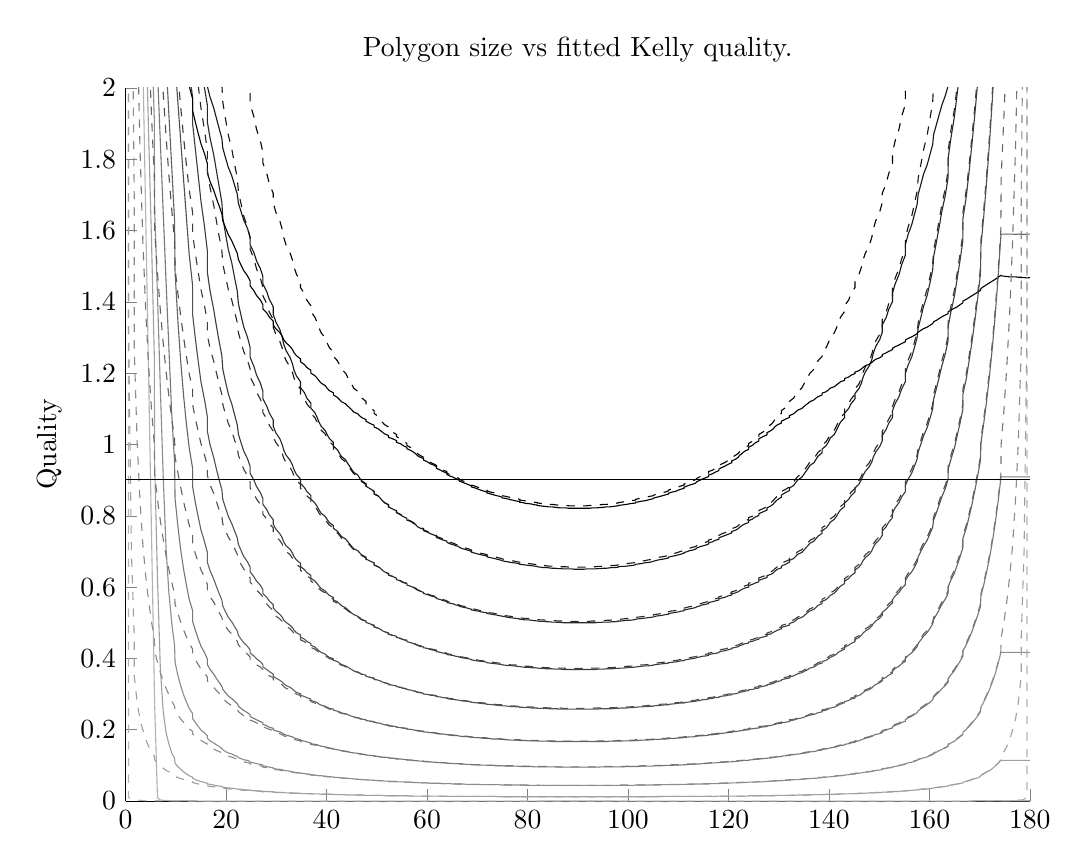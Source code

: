 % This file was created by matlab2tikz v0.4.0.
% Copyright (c) 2008--2013, Nico Schlömer <nico.schloemer@gmail.com>
% All rights reserved.
% 
% The latest updates can be retrieved from
%   http://www.mathworks.com/matlabcentral/fileexchange/22022-matlab2tikz
% where you can also make suggestions and rate matlab2tikz.
% 
% 
% 

% defining custom colors
\definecolor{mycolor1}{rgb}{0.622,0.622,0.622}%
\definecolor{mycolor2}{rgb}{0.544,0.544,0.544}%
\definecolor{mycolor3}{rgb}{0.467,0.467,0.467}%
\definecolor{mycolor4}{rgb}{0.389,0.389,0.389}%

\begin{tikzpicture}

\begin{axis}[%
width=4.521in,
height=3.566in,
scale only axis,
xmin=0,
xmax=180,
ymin=0,
ymax=2,
ylabel={Quality},
title={Polygon size vs fitted Kelly quality.},
axis x line*=bottom,
axis y line*=left
]
\addplot [
color=white!70!black,
solid,
forget plot
]
table[row sep=crcr]{
3.434 2.074\\
4.004 1.634\\
4.574 1.194\\
5.143 0.755\\
5.711 0.317\\
5.768 0.273\\
6.34 0.009\\
6.911 0.003\\
7.481 0.002\\
8.049 0.002\\
8.616 0.001\\
9.181 0.001\\
9.744 0.001\\
9.841 0.001\\
10.408 0.001\\
10.972 0.001\\
11.535 0.001\\
12.095 0.001\\
12.653 0.001\\
13.339 0.001\\
13.339 0.001\\
13.897 0.001\\
14.452 0.0\\
15.005 0.0\\
15.709 0.0\\
16.26 0.0\\
16.26 0.0\\
16.809 0.0\\
17.526 0.0\\
18.072 0.0\\
18.616 0.0\\
19.156 0.0\\
19.344 0.0\\
19.885 0.0\\
20.422 0.0\\
21.161 0.0\\
21.695 0.0\\
22.225 0.0\\
22.443 0.0\\
22.973 0.0\\
23.499 0.0\\
24.254 0.0\\
24.775 0.0\\
24.775 0.0\\
25.537 0.0\\
26.053 0.0\\
26.822 0.0\\
27.332 0.0\\
27.332 0.0\\
28.106 0.0\\
28.61 0.0\\
29.389 0.0\\
29.389 0.0\\
29.887 0.0\\
30.669 0.0\\
31.159 0.0\\
31.457 0.0\\
31.945 0.0\\
32.735 0.0\\
33.215 0.0\\
33.53 0.0\\
34.007 0.0\\
34.804 0.0\\
34.804 0.0\\
35.605 0.0\\
36.069 0.0\\
36.87 0.0\\
36.87 0.0\\
37.674 0.0\\
38.125 0.0\\
38.48 0.0\\
38.928 0.0\\
39.732 0.0\\
40.101 0.0\\
40.539 0.0\\
41.348 0.0\\
41.348 0.0\\
42.158 0.0\\
42.58 0.0\\
42.969 0.0\\
43.781 0.0\\
44.193 0.0\\
44.594 0.0\\
45 0.0\\
45.406 0.0\\
46.219 0.0\\
46.614 0.0\\
47.031 0.0\\
47.842 0.0\\
47.842 0.0\\
48.652 0.0\\
49.461 0.0\\
49.461 0.0\\
50.268 0.0\\
50.711 0.0\\
51.072 0.0\\
51.52 0.0\\
52.326 0.0\\
52.326 0.0\\
53.13 0.0\\
53.931 0.0\\
53.931 0.0\\
54.728 0.0\\
55.196 0.0\\
55.993 0.0\\
55.993 0.0\\
56.785 0.0\\
57.265 0.0\\
57.75 0.0\\
58.055 0.0\\
58.543 0.0\\
59.331 0.0\\
59.331 0.0\\
60.113 0.0\\
60.611 0.0\\
61.39 0.0\\
61.894 0.0\\
61.894 0.0\\
62.668 0.0\\
63.178 0.0\\
63.947 0.0\\
63.947 0.0\\
64.463 0.0\\
65.225 0.0\\
65.746 0.0\\
66.272 0.0\\
66.501 0.0\\
67.027 0.0\\
67.775 0.0\\
68.305 0.0\\
68.839 0.0\\
68.839 0.0\\
69.578 0.0\\
70.115 0.0\\
70.656 0.0\\
71.384 0.0\\
71.928 0.0\\
71.928 0.0\\
72.474 0.0\\
73.191 0.0\\
73.74 0.0\\
74.291 0.0\\
74.846 0.0\\
74.995 0.0\\
75.548 0.0\\
76.103 0.0\\
76.661 0.0\\
77.347 0.0\\
77.905 0.0\\
78.465 0.0\\
78.465 0.0\\
79.028 0.0\\
79.592 0.0\\
80.256 0.0\\
80.819 0.0\\
81.384 0.0\\
81.951 0.0\\
81.951 0.0\\
82.519 9.99e-05\\
83.089 9.965e-05\\
83.66 9.941e-05\\
84.232 9.919e-05\\
84.857 9.998e-05\\
85.426 9.98e-05\\
85.996 9.965e-05\\
85.996 9.965e-05\\
86.566 9.951e-05\\
87.138 9.94e-05\\
87.709 9.93e-05\\
88.282 9.923e-05\\
88.854 9.917e-05\\
89.427 9.913e-05\\
90 9.912e-05\\
90 9.912e-05\\
90.573 9.912e-05\\
91.146 9.915e-05\\
91.718 9.919e-05\\
92.291 9.926e-05\\
92.862 9.934e-05\\
93.434 9.945e-05\\
94.004 9.957e-05\\
94.004 9.957e-05\\
94.574 9.971e-05\\
95.143 9.988e-05\\
95.768 9.908e-05\\
96.34 9.929e-05\\
96.911 9.951e-05\\
97.481 9.976e-05\\
98.049 0.0\\
98.049 0.0\\
98.616 0.0\\
99.181 0.0\\
99.744 0.0\\
100.408 0.0\\
100.972 0.0\\
101.535 0.0\\
101.535 0.0\\
102.095 0.0\\
102.653 0.0\\
103.339 0.0\\
103.897 0.0\\
104.452 0.0\\
105.005 0.0\\
105.154 0.0\\
105.709 0.0\\
106.26 0.0\\
106.809 0.0\\
107.526 0.0\\
108.072 0.0\\
108.072 0.0\\
108.616 0.0\\
109.344 0.0\\
109.885 0.0\\
110.422 0.0\\
111.161 0.0\\
111.161 0.0\\
111.695 0.0\\
112.225 0.0\\
112.973 0.0\\
113.499 0.0\\
113.728 0.0\\
114.254 0.0\\
114.775 0.0\\
115.537 0.0\\
116.053 0.0\\
116.053 0.0\\
116.822 0.0\\
117.332 0.0\\
118.106 0.0\\
118.106 0.0\\
118.61 0.0\\
119.389 0.0\\
119.887 0.0\\
120.669 0.0\\
120.669 0.0\\
121.457 0.0\\
121.945 0.0\\
122.25 0.0\\
122.735 0.0\\
123.215 0.0\\
124.007 0.0\\
124.007 0.0\\
124.804 0.0\\
125.272 0.0\\
126.069 0.0\\
126.069 0.0\\
126.87 0.0\\
127.674 0.0\\
127.674 0.0\\
128.48 0.0\\
128.928 0.0\\
129.289 0.0\\
129.732 0.0\\
130.539 0.0\\
130.539 0.0\\
131.348 0.0\\
132.158 0.0\\
132.158 0.0\\
132.969 0.0\\
133.386 0.0\\
133.781 0.0\\
134.594 0.0\\
135 0.0\\
135.406 0.0\\
135.807 0.0\\
136.219 0.0\\
137.031 0.0\\
137.42 0.0\\
137.842 0.0\\
138.652 0.0\\
138.652 0.0\\
139.461 0.0\\
139.899 0.0\\
140.268 0.0\\
141.072 0.0\\
141.52 0.0\\
141.875 0.0\\
142.326 0.0\\
143.13 0.0\\
143.13 0.0\\
143.931 0.0\\
144.395 0.0\\
145.196 0.0\\
145.196 0.0\\
145.993 0.0\\
146.47 0.0\\
146.785 0.0\\
147.265 0.0\\
148.055 0.0\\
148.543 0.0\\
148.841 0.0\\
149.331 0.0\\
150.113 0.0\\
150.611 0.0\\
150.611 0.0\\
151.39 0.0\\
151.894 0.0\\
152.668 0.0\\
152.668 0.0\\
153.178 0.0\\
153.947 0.0\\
154.463 0.0\\
155.225 0.0\\
155.225 0.0\\
155.746 0.0\\
156.501 0.0\\
157.027 0.0\\
157.557 0.0\\
157.775 0.0\\
158.305 0.0\\
158.839 0.0\\
159.578 0.0\\
160.115 0.0\\
160.656 0.0\\
160.844 0.0\\
161.384 0.0\\
161.928 0.0\\
162.474 0.0\\
163.191 0.0\\
163.74 0.0\\
163.74 0.0\\
164.291 0.0\\
164.995 0.0\\
165.548 0.0\\
166.103 0.0\\
166.661 0.0\\
166.661 0.0\\
167.347 0.0\\
167.905 0.0\\
168.465 0.0\\
169.028 0.001\\
169.592 0.001\\
170.159 0.001\\
170.256 0.001\\
170.819 0.001\\
171.384 0.001\\
171.951 0.001\\
172.519 0.001\\
173.089 0.001\\
173.66 0.001\\
174.232 0.001\\
174.289 0.001\\
174.857 0.001\\
175.426 0.001\\
175.996 0.001\\
176.566 0.001\\
177.138 0.001\\
177.709 0.001\\
178.282 0.001\\
178.282 0.001\\
178.854 0.001\\
179.427 0.001\\
180 0.001\\
};
\addplot [
color=mycolor1,
solid,
forget plot
]
table[row sep=crcr]{
4.004 2.197\\
4.574 1.871\\
5.143 1.576\\
5.711 1.248\\
5.768 0.953\\
6.34 0.625\\
6.911 0.371\\
7.481 0.251\\
8.049 0.192\\
8.616 0.16\\
9.181 0.135\\
9.744 0.12\\
9.841 0.106\\
10.408 0.097\\
10.972 0.089\\
11.535 0.082\\
12.095 0.076\\
12.653 0.071\\
13.339 0.067\\
13.339 0.064\\
13.897 0.06\\
14.452 0.057\\
15.005 0.055\\
15.709 0.052\\
16.26 0.05\\
16.26 0.048\\
16.809 0.047\\
17.526 0.045\\
18.072 0.043\\
18.616 0.042\\
19.156 0.041\\
19.344 0.039\\
19.885 0.038\\
20.422 0.037\\
21.161 0.036\\
21.695 0.035\\
22.225 0.034\\
22.443 0.033\\
22.973 0.033\\
23.499 0.032\\
24.254 0.031\\
24.775 0.031\\
24.775 0.03\\
25.537 0.029\\
26.053 0.029\\
26.822 0.028\\
27.332 0.028\\
27.332 0.027\\
28.106 0.027\\
28.61 0.026\\
29.389 0.026\\
29.389 0.025\\
29.887 0.025\\
30.669 0.024\\
31.159 0.024\\
31.457 0.024\\
31.945 0.023\\
32.735 0.023\\
33.215 0.023\\
33.53 0.022\\
34.007 0.022\\
34.804 0.022\\
34.804 0.021\\
35.605 0.021\\
36.069 0.021\\
36.87 0.021\\
36.87 0.02\\
37.674 0.02\\
38.125 0.02\\
38.48 0.02\\
38.928 0.019\\
39.732 0.019\\
40.101 0.019\\
40.539 0.019\\
41.348 0.019\\
41.348 0.018\\
42.158 0.018\\
42.58 0.018\\
42.969 0.018\\
43.781 0.018\\
44.193 0.017\\
44.594 0.017\\
45 0.017\\
45.406 0.017\\
46.219 0.017\\
46.614 0.017\\
47.031 0.017\\
47.842 0.016\\
47.842 0.016\\
48.652 0.016\\
49.461 0.016\\
49.461 0.016\\
50.268 0.016\\
50.711 0.016\\
51.072 0.016\\
51.52 0.015\\
52.326 0.015\\
52.326 0.015\\
53.13 0.015\\
53.931 0.015\\
53.931 0.015\\
54.728 0.015\\
55.196 0.015\\
55.993 0.015\\
55.993 0.015\\
56.785 0.014\\
57.265 0.014\\
57.75 0.014\\
58.055 0.014\\
58.543 0.014\\
59.331 0.014\\
59.331 0.014\\
60.113 0.014\\
60.611 0.014\\
61.39 0.014\\
61.894 0.014\\
61.894 0.014\\
62.668 0.014\\
63.178 0.013\\
63.947 0.013\\
63.947 0.013\\
64.463 0.013\\
65.225 0.013\\
65.746 0.013\\
66.272 0.013\\
66.501 0.013\\
67.027 0.013\\
67.775 0.013\\
68.305 0.013\\
68.839 0.013\\
68.839 0.013\\
69.578 0.013\\
70.115 0.013\\
70.656 0.013\\
71.384 0.013\\
71.928 0.013\\
71.928 0.013\\
72.474 0.013\\
73.191 0.013\\
73.74 0.013\\
74.291 0.012\\
74.846 0.012\\
74.995 0.012\\
75.548 0.012\\
76.103 0.012\\
76.661 0.012\\
77.347 0.012\\
77.905 0.012\\
78.465 0.012\\
78.465 0.012\\
79.028 0.012\\
79.592 0.012\\
80.256 0.012\\
80.819 0.012\\
81.384 0.012\\
81.951 0.012\\
81.951 0.012\\
82.519 0.012\\
83.089 0.012\\
83.66 0.012\\
84.232 0.012\\
84.857 0.012\\
85.426 0.012\\
85.996 0.012\\
85.996 0.012\\
86.566 0.012\\
87.138 0.012\\
87.709 0.012\\
88.282 0.012\\
88.854 0.012\\
89.427 0.012\\
90 0.012\\
90 0.012\\
90.573 0.012\\
91.146 0.012\\
91.718 0.012\\
92.291 0.012\\
92.862 0.012\\
93.434 0.012\\
94.004 0.012\\
94.004 0.012\\
94.574 0.012\\
95.143 0.012\\
95.768 0.012\\
96.34 0.012\\
96.911 0.012\\
97.481 0.012\\
98.049 0.012\\
98.049 0.012\\
98.616 0.012\\
99.181 0.012\\
99.744 0.012\\
100.408 0.012\\
100.972 0.012\\
101.535 0.012\\
101.535 0.012\\
102.095 0.012\\
102.653 0.012\\
103.339 0.012\\
103.897 0.012\\
104.452 0.012\\
105.005 0.012\\
105.154 0.012\\
105.709 0.012\\
106.26 0.012\\
106.809 0.013\\
107.526 0.013\\
108.072 0.013\\
108.072 0.013\\
108.616 0.013\\
109.344 0.013\\
109.885 0.013\\
110.422 0.013\\
111.161 0.013\\
111.161 0.013\\
111.695 0.013\\
112.225 0.013\\
112.973 0.013\\
113.499 0.013\\
113.728 0.013\\
114.254 0.013\\
114.775 0.013\\
115.537 0.013\\
116.053 0.013\\
116.053 0.013\\
116.822 0.013\\
117.332 0.013\\
118.106 0.014\\
118.106 0.014\\
118.61 0.014\\
119.389 0.014\\
119.887 0.014\\
120.669 0.014\\
120.669 0.014\\
121.457 0.014\\
121.945 0.014\\
122.25 0.014\\
122.735 0.014\\
123.215 0.014\\
124.007 0.014\\
124.007 0.015\\
124.804 0.015\\
125.272 0.015\\
126.069 0.015\\
126.069 0.015\\
126.87 0.015\\
127.674 0.015\\
127.674 0.015\\
128.48 0.015\\
128.928 0.015\\
129.289 0.015\\
129.732 0.016\\
130.539 0.016\\
130.539 0.016\\
131.348 0.016\\
132.158 0.016\\
132.158 0.016\\
132.969 0.016\\
133.386 0.016\\
133.781 0.017\\
134.594 0.017\\
135 0.017\\
135.406 0.017\\
135.807 0.017\\
136.219 0.017\\
137.031 0.018\\
137.42 0.018\\
137.842 0.018\\
138.652 0.018\\
138.652 0.018\\
139.461 0.018\\
139.899 0.019\\
140.268 0.019\\
141.072 0.019\\
141.52 0.019\\
141.875 0.019\\
142.326 0.02\\
143.13 0.02\\
143.13 0.02\\
143.931 0.02\\
144.395 0.021\\
145.196 0.021\\
145.196 0.021\\
145.993 0.021\\
146.47 0.022\\
146.785 0.022\\
147.265 0.022\\
148.055 0.023\\
148.543 0.023\\
148.841 0.023\\
149.331 0.024\\
150.113 0.024\\
150.611 0.024\\
150.611 0.025\\
151.39 0.025\\
151.894 0.025\\
152.668 0.026\\
152.668 0.026\\
153.178 0.027\\
153.947 0.027\\
154.463 0.028\\
155.225 0.028\\
155.225 0.029\\
155.746 0.029\\
156.501 0.03\\
157.027 0.031\\
157.557 0.031\\
157.775 0.032\\
158.305 0.033\\
158.839 0.033\\
159.578 0.034\\
160.115 0.035\\
160.656 0.036\\
160.844 0.037\\
161.384 0.038\\
161.928 0.039\\
162.474 0.04\\
163.191 0.041\\
163.74 0.042\\
163.74 0.043\\
164.291 0.045\\
164.995 0.046\\
165.548 0.048\\
166.103 0.049\\
166.661 0.051\\
166.661 0.053\\
167.347 0.055\\
167.905 0.057\\
168.465 0.06\\
169.028 0.063\\
169.592 0.065\\
170.159 0.069\\
170.256 0.072\\
170.819 0.076\\
171.384 0.081\\
171.951 0.085\\
172.519 0.091\\
173.089 0.098\\
173.66 0.105\\
174.232 0.114\\
174.289 0.114\\
174.857 0.114\\
175.426 0.114\\
175.996 0.114\\
176.566 0.114\\
177.138 0.114\\
177.709 0.114\\
178.282 0.114\\
178.282 0.114\\
178.854 0.114\\
179.427 0.114\\
180 0.114\\
};
\addplot [
color=mycolor2,
solid,
forget plot
]
table[row sep=crcr]{
5.143 2.159\\
5.711 1.912\\
5.768 1.664\\
6.34 1.417\\
6.911 1.157\\
7.481 0.911\\
8.049 0.708\\
8.616 0.584\\
9.181 0.499\\
9.744 0.435\\
9.841 0.389\\
10.408 0.352\\
10.972 0.323\\
11.535 0.298\\
12.095 0.278\\
12.653 0.26\\
13.339 0.245\\
13.339 0.231\\
13.897 0.22\\
14.452 0.209\\
15.005 0.199\\
15.709 0.191\\
16.26 0.183\\
16.26 0.176\\
16.809 0.169\\
17.526 0.163\\
18.072 0.158\\
18.616 0.153\\
19.156 0.148\\
19.344 0.144\\
19.885 0.139\\
20.422 0.135\\
21.161 0.132\\
21.695 0.128\\
22.225 0.125\\
22.443 0.122\\
22.973 0.119\\
23.499 0.116\\
24.254 0.114\\
24.775 0.111\\
24.775 0.109\\
25.537 0.107\\
26.053 0.105\\
26.822 0.103\\
27.332 0.101\\
27.332 0.099\\
28.106 0.097\\
28.61 0.095\\
29.389 0.093\\
29.389 0.092\\
29.887 0.09\\
30.669 0.089\\
31.159 0.088\\
31.457 0.086\\
31.945 0.085\\
32.735 0.084\\
33.215 0.082\\
33.53 0.081\\
34.007 0.08\\
34.804 0.079\\
34.804 0.078\\
35.605 0.077\\
36.069 0.076\\
36.87 0.075\\
36.87 0.074\\
37.674 0.073\\
38.125 0.072\\
38.48 0.071\\
38.928 0.071\\
39.732 0.07\\
40.101 0.069\\
40.539 0.068\\
41.348 0.068\\
41.348 0.067\\
42.158 0.066\\
42.58 0.066\\
42.969 0.065\\
43.781 0.064\\
44.193 0.064\\
44.594 0.063\\
45 0.063\\
45.406 0.062\\
46.219 0.061\\
46.614 0.061\\
47.031 0.06\\
47.842 0.06\\
47.842 0.059\\
48.652 0.059\\
49.461 0.058\\
49.461 0.058\\
50.268 0.058\\
50.711 0.057\\
51.072 0.057\\
51.52 0.056\\
52.326 0.056\\
52.326 0.055\\
53.13 0.055\\
53.931 0.055\\
53.931 0.054\\
54.728 0.054\\
55.196 0.054\\
55.993 0.053\\
55.993 0.053\\
56.785 0.053\\
57.265 0.052\\
57.75 0.052\\
58.055 0.052\\
58.543 0.051\\
59.331 0.051\\
59.331 0.051\\
60.113 0.051\\
60.611 0.05\\
61.39 0.05\\
61.894 0.05\\
61.894 0.05\\
62.668 0.049\\
63.178 0.049\\
63.947 0.049\\
63.947 0.049\\
64.463 0.049\\
65.225 0.048\\
65.746 0.048\\
66.272 0.048\\
66.501 0.048\\
67.027 0.048\\
67.775 0.047\\
68.305 0.047\\
68.839 0.047\\
68.839 0.047\\
69.578 0.047\\
70.115 0.047\\
70.656 0.046\\
71.384 0.046\\
71.928 0.046\\
71.928 0.046\\
72.474 0.046\\
73.191 0.046\\
73.74 0.046\\
74.291 0.046\\
74.846 0.045\\
74.995 0.045\\
75.548 0.045\\
76.103 0.045\\
76.661 0.045\\
77.347 0.045\\
77.905 0.045\\
78.465 0.045\\
78.465 0.045\\
79.028 0.045\\
79.592 0.044\\
80.256 0.044\\
80.819 0.044\\
81.384 0.044\\
81.951 0.044\\
81.951 0.044\\
82.519 0.044\\
83.089 0.044\\
83.66 0.044\\
84.232 0.044\\
84.857 0.044\\
85.426 0.044\\
85.996 0.044\\
85.996 0.044\\
86.566 0.044\\
87.138 0.044\\
87.709 0.044\\
88.282 0.044\\
88.854 0.044\\
89.427 0.044\\
90 0.044\\
90 0.044\\
90.573 0.044\\
91.146 0.044\\
91.718 0.044\\
92.291 0.044\\
92.862 0.044\\
93.434 0.044\\
94.004 0.044\\
94.004 0.044\\
94.574 0.044\\
95.143 0.044\\
95.768 0.044\\
96.34 0.044\\
96.911 0.044\\
97.481 0.044\\
98.049 0.044\\
98.049 0.044\\
98.616 0.044\\
99.181 0.044\\
99.744 0.044\\
100.408 0.044\\
100.972 0.044\\
101.535 0.045\\
101.535 0.045\\
102.095 0.045\\
102.653 0.045\\
103.339 0.045\\
103.897 0.045\\
104.452 0.045\\
105.005 0.045\\
105.154 0.045\\
105.709 0.045\\
106.26 0.045\\
106.809 0.046\\
107.526 0.046\\
108.072 0.046\\
108.072 0.046\\
108.616 0.046\\
109.344 0.046\\
109.885 0.046\\
110.422 0.047\\
111.161 0.047\\
111.161 0.047\\
111.695 0.047\\
112.225 0.047\\
112.973 0.047\\
113.499 0.048\\
113.728 0.048\\
114.254 0.048\\
114.775 0.048\\
115.537 0.048\\
116.053 0.048\\
116.053 0.049\\
116.822 0.049\\
117.332 0.049\\
118.106 0.049\\
118.106 0.05\\
118.61 0.05\\
119.389 0.05\\
119.887 0.05\\
120.669 0.051\\
120.669 0.051\\
121.457 0.051\\
121.945 0.051\\
122.25 0.052\\
122.735 0.052\\
123.215 0.052\\
124.007 0.053\\
124.007 0.053\\
124.804 0.053\\
125.272 0.053\\
126.069 0.054\\
126.069 0.054\\
126.87 0.054\\
127.674 0.055\\
127.674 0.055\\
128.48 0.056\\
128.928 0.056\\
129.289 0.056\\
129.732 0.057\\
130.539 0.057\\
130.539 0.058\\
131.348 0.058\\
132.158 0.059\\
132.158 0.059\\
132.969 0.06\\
133.386 0.06\\
133.781 0.06\\
134.594 0.061\\
135 0.062\\
135.406 0.062\\
135.807 0.063\\
136.219 0.063\\
137.031 0.064\\
137.42 0.064\\
137.842 0.065\\
138.652 0.066\\
138.652 0.066\\
139.461 0.067\\
139.899 0.068\\
140.268 0.068\\
141.072 0.069\\
141.52 0.07\\
141.875 0.071\\
142.326 0.071\\
143.13 0.072\\
143.13 0.073\\
143.931 0.074\\
144.395 0.075\\
145.196 0.076\\
145.196 0.077\\
145.993 0.078\\
146.47 0.079\\
146.785 0.08\\
147.265 0.081\\
148.055 0.082\\
148.543 0.083\\
148.841 0.084\\
149.331 0.086\\
150.113 0.087\\
150.611 0.088\\
150.611 0.09\\
151.39 0.091\\
151.894 0.093\\
152.668 0.094\\
152.668 0.096\\
153.178 0.097\\
153.947 0.099\\
154.463 0.101\\
155.225 0.103\\
155.225 0.105\\
155.746 0.107\\
156.501 0.109\\
157.027 0.111\\
157.557 0.114\\
157.775 0.116\\
158.305 0.119\\
158.839 0.121\\
159.578 0.124\\
160.115 0.127\\
160.656 0.13\\
160.844 0.133\\
161.384 0.137\\
161.928 0.141\\
162.474 0.145\\
163.191 0.149\\
163.74 0.153\\
163.74 0.158\\
164.291 0.163\\
164.995 0.168\\
165.548 0.174\\
166.103 0.18\\
166.661 0.186\\
166.661 0.193\\
167.347 0.201\\
167.905 0.209\\
168.465 0.218\\
169.028 0.228\\
169.592 0.238\\
170.159 0.25\\
170.256 0.263\\
170.819 0.278\\
171.384 0.294\\
171.951 0.312\\
172.519 0.333\\
173.089 0.356\\
173.66 0.384\\
174.232 0.416\\
174.289 0.417\\
174.857 0.417\\
175.426 0.417\\
175.996 0.417\\
176.566 0.417\\
177.138 0.417\\
177.709 0.417\\
178.282 0.417\\
178.282 0.417\\
178.854 0.417\\
179.427 0.417\\
180 0.417\\
};
\addplot [
color=mycolor3,
solid,
forget plot
]
table[row sep=crcr]{
6.34 2.045\\
6.911 1.848\\
7.481 1.651\\
8.049 1.456\\
8.616 1.268\\
9.181 1.085\\
9.744 0.95\\
9.841 0.848\\
10.408 0.77\\
10.972 0.704\\
11.535 0.65\\
12.095 0.606\\
12.653 0.566\\
13.339 0.534\\
13.339 0.504\\
13.897 0.478\\
14.452 0.455\\
15.005 0.434\\
15.709 0.416\\
16.26 0.399\\
16.26 0.383\\
16.809 0.369\\
17.526 0.356\\
18.072 0.344\\
18.616 0.333\\
19.156 0.322\\
19.344 0.313\\
19.885 0.304\\
20.422 0.295\\
21.161 0.287\\
21.695 0.28\\
22.225 0.273\\
22.443 0.266\\
22.973 0.26\\
23.499 0.254\\
24.254 0.248\\
24.775 0.242\\
24.775 0.237\\
25.537 0.232\\
26.053 0.228\\
26.822 0.223\\
27.332 0.219\\
27.332 0.215\\
28.106 0.211\\
28.61 0.207\\
29.389 0.204\\
29.389 0.2\\
29.887 0.197\\
30.669 0.194\\
31.159 0.191\\
31.457 0.188\\
31.945 0.185\\
32.735 0.182\\
33.215 0.18\\
33.53 0.177\\
34.007 0.175\\
34.804 0.172\\
34.804 0.17\\
35.605 0.168\\
36.069 0.166\\
36.87 0.163\\
36.87 0.161\\
37.674 0.159\\
38.125 0.158\\
38.48 0.156\\
38.928 0.154\\
39.732 0.152\\
40.101 0.151\\
40.539 0.149\\
41.348 0.147\\
41.348 0.146\\
42.158 0.144\\
42.58 0.143\\
42.969 0.141\\
43.781 0.14\\
44.193 0.139\\
44.594 0.137\\
45 0.136\\
45.406 0.135\\
46.219 0.134\\
46.614 0.133\\
47.031 0.132\\
47.842 0.13\\
47.842 0.129\\
48.652 0.128\\
49.461 0.127\\
49.461 0.126\\
50.268 0.125\\
50.711 0.124\\
51.072 0.123\\
51.52 0.123\\
52.326 0.122\\
52.326 0.121\\
53.13 0.12\\
53.931 0.119\\
53.931 0.118\\
54.728 0.118\\
55.196 0.117\\
55.993 0.116\\
55.993 0.115\\
56.785 0.115\\
57.265 0.114\\
57.75 0.113\\
58.055 0.113\\
58.543 0.112\\
59.331 0.112\\
59.331 0.111\\
60.113 0.11\\
60.611 0.11\\
61.39 0.109\\
61.894 0.109\\
61.894 0.108\\
62.668 0.108\\
63.178 0.107\\
63.947 0.107\\
63.947 0.106\\
64.463 0.106\\
65.225 0.105\\
65.746 0.105\\
66.272 0.105\\
66.501 0.104\\
67.027 0.104\\
67.775 0.103\\
68.305 0.103\\
68.839 0.103\\
68.839 0.102\\
69.578 0.102\\
70.115 0.102\\
70.656 0.101\\
71.384 0.101\\
71.928 0.101\\
71.928 0.1\\
72.474 0.1\\
73.191 0.1\\
73.74 0.099\\
74.291 0.099\\
74.846 0.099\\
74.995 0.099\\
75.548 0.098\\
76.103 0.098\\
76.661 0.098\\
77.347 0.098\\
77.905 0.098\\
78.465 0.097\\
78.465 0.097\\
79.028 0.097\\
79.592 0.097\\
80.256 0.097\\
80.819 0.097\\
81.384 0.096\\
81.951 0.096\\
81.951 0.096\\
82.519 0.096\\
83.089 0.096\\
83.66 0.096\\
84.232 0.096\\
84.857 0.096\\
85.426 0.096\\
85.996 0.096\\
85.996 0.095\\
86.566 0.095\\
87.138 0.095\\
87.709 0.095\\
88.282 0.095\\
88.854 0.095\\
89.427 0.095\\
90 0.095\\
90 0.095\\
90.573 0.095\\
91.146 0.095\\
91.718 0.095\\
92.291 0.095\\
92.862 0.095\\
93.434 0.095\\
94.004 0.095\\
94.004 0.095\\
94.574 0.096\\
95.143 0.096\\
95.768 0.096\\
96.34 0.096\\
96.911 0.096\\
97.481 0.096\\
98.049 0.096\\
98.049 0.096\\
98.616 0.096\\
99.181 0.096\\
99.744 0.097\\
100.408 0.097\\
100.972 0.097\\
101.535 0.097\\
101.535 0.097\\
102.095 0.097\\
102.653 0.098\\
103.339 0.098\\
103.897 0.098\\
104.452 0.098\\
105.005 0.098\\
105.154 0.099\\
105.709 0.099\\
106.26 0.099\\
106.809 0.099\\
107.526 0.1\\
108.072 0.1\\
108.072 0.1\\
108.616 0.1\\
109.344 0.101\\
109.885 0.101\\
110.422 0.101\\
111.161 0.102\\
111.161 0.102\\
111.695 0.102\\
112.225 0.103\\
112.973 0.103\\
113.499 0.104\\
113.728 0.104\\
114.254 0.104\\
114.775 0.105\\
115.537 0.105\\
116.053 0.106\\
116.053 0.106\\
116.822 0.107\\
117.332 0.107\\
118.106 0.108\\
118.106 0.108\\
118.61 0.109\\
119.389 0.109\\
119.887 0.11\\
120.669 0.11\\
120.669 0.111\\
121.457 0.111\\
121.945 0.112\\
122.25 0.113\\
122.735 0.113\\
123.215 0.114\\
124.007 0.114\\
124.007 0.115\\
124.804 0.116\\
125.272 0.117\\
126.069 0.117\\
126.069 0.118\\
126.87 0.119\\
127.674 0.12\\
127.674 0.12\\
128.48 0.121\\
128.928 0.122\\
129.289 0.123\\
129.732 0.124\\
130.539 0.125\\
130.539 0.126\\
131.348 0.127\\
132.158 0.128\\
132.158 0.129\\
132.969 0.13\\
133.386 0.131\\
133.781 0.132\\
134.594 0.133\\
135 0.134\\
135.406 0.135\\
135.807 0.136\\
136.219 0.138\\
137.031 0.139\\
137.42 0.14\\
137.842 0.142\\
138.652 0.143\\
138.652 0.145\\
139.461 0.146\\
139.899 0.148\\
140.268 0.149\\
141.072 0.151\\
141.52 0.152\\
141.875 0.154\\
142.326 0.156\\
143.13 0.157\\
143.13 0.159\\
143.931 0.161\\
144.395 0.163\\
145.196 0.165\\
145.196 0.167\\
145.993 0.169\\
146.47 0.172\\
146.785 0.174\\
147.265 0.176\\
148.055 0.179\\
148.543 0.181\\
148.841 0.184\\
149.331 0.187\\
150.113 0.189\\
150.611 0.192\\
150.611 0.195\\
151.39 0.199\\
151.894 0.202\\
152.668 0.205\\
152.668 0.209\\
153.178 0.212\\
153.947 0.216\\
154.463 0.22\\
155.225 0.224\\
155.225 0.228\\
155.746 0.233\\
156.501 0.238\\
157.027 0.243\\
157.557 0.248\\
157.775 0.253\\
158.305 0.259\\
158.839 0.264\\
159.578 0.271\\
160.115 0.277\\
160.656 0.284\\
160.844 0.291\\
161.384 0.299\\
161.928 0.306\\
162.474 0.315\\
163.191 0.324\\
163.74 0.334\\
163.74 0.344\\
164.291 0.354\\
164.995 0.366\\
165.548 0.379\\
166.103 0.392\\
166.661 0.406\\
166.661 0.421\\
167.347 0.438\\
167.905 0.456\\
168.465 0.475\\
169.028 0.497\\
169.592 0.52\\
170.159 0.545\\
170.256 0.574\\
170.819 0.606\\
171.384 0.642\\
171.951 0.68\\
172.519 0.725\\
173.089 0.777\\
173.66 0.837\\
174.232 0.906\\
174.289 0.909\\
174.857 0.909\\
175.426 0.909\\
175.996 0.909\\
176.566 0.909\\
177.138 0.909\\
177.709 0.909\\
178.282 0.909\\
178.282 0.909\\
178.854 0.909\\
179.427 0.909\\
180 0.909\\
};
\addplot [
color=mycolor4,
solid,
forget plot
]
table[row sep=crcr]{
8.049 2.075\\
8.616 1.924\\
9.181 1.777\\
9.744 1.627\\
9.841 1.482\\
10.408 1.345\\
10.972 1.232\\
11.535 1.137\\
12.095 1.058\\
12.653 0.991\\
13.339 0.932\\
13.339 0.881\\
13.897 0.836\\
14.452 0.797\\
15.005 0.76\\
15.709 0.727\\
16.26 0.698\\
16.26 0.67\\
16.809 0.646\\
17.526 0.623\\
18.072 0.602\\
18.616 0.582\\
19.156 0.564\\
19.344 0.547\\
19.885 0.531\\
20.422 0.516\\
21.161 0.502\\
21.695 0.489\\
22.225 0.477\\
22.443 0.465\\
22.973 0.454\\
23.499 0.444\\
24.254 0.434\\
24.775 0.424\\
24.775 0.415\\
25.537 0.407\\
26.053 0.399\\
26.822 0.391\\
27.332 0.383\\
27.332 0.376\\
28.106 0.369\\
28.61 0.363\\
29.389 0.356\\
29.389 0.35\\
29.887 0.345\\
30.669 0.339\\
31.159 0.334\\
31.457 0.329\\
31.945 0.324\\
32.735 0.319\\
33.215 0.314\\
33.53 0.31\\
34.007 0.305\\
34.804 0.301\\
34.804 0.297\\
35.605 0.293\\
36.069 0.29\\
36.87 0.286\\
36.87 0.282\\
37.674 0.279\\
38.125 0.276\\
38.48 0.272\\
38.928 0.269\\
39.732 0.266\\
40.101 0.263\\
40.539 0.26\\
41.348 0.258\\
41.348 0.255\\
42.158 0.252\\
42.58 0.25\\
42.969 0.247\\
43.781 0.245\\
44.193 0.243\\
44.594 0.24\\
45 0.238\\
45.406 0.236\\
46.219 0.234\\
46.614 0.232\\
47.031 0.23\\
47.842 0.228\\
47.842 0.226\\
48.652 0.224\\
49.461 0.223\\
49.461 0.221\\
50.268 0.219\\
50.711 0.218\\
51.072 0.216\\
51.52 0.214\\
52.326 0.213\\
52.326 0.211\\
53.13 0.21\\
53.931 0.209\\
53.931 0.207\\
54.728 0.206\\
55.196 0.205\\
55.993 0.203\\
55.993 0.202\\
56.785 0.201\\
57.265 0.2\\
57.75 0.198\\
58.055 0.197\\
58.543 0.196\\
59.331 0.195\\
59.331 0.194\\
60.113 0.193\\
60.611 0.192\\
61.39 0.191\\
61.894 0.19\\
61.894 0.189\\
62.668 0.188\\
63.178 0.188\\
63.947 0.187\\
63.947 0.186\\
64.463 0.185\\
65.225 0.184\\
65.746 0.184\\
66.272 0.183\\
66.501 0.182\\
67.027 0.181\\
67.775 0.181\\
68.305 0.18\\
68.839 0.179\\
68.839 0.179\\
69.578 0.178\\
70.115 0.178\\
70.656 0.177\\
71.384 0.176\\
71.928 0.176\\
71.928 0.175\\
72.474 0.175\\
73.191 0.174\\
73.74 0.174\\
74.291 0.174\\
74.846 0.173\\
74.995 0.173\\
75.548 0.172\\
76.103 0.172\\
76.661 0.171\\
77.347 0.171\\
77.905 0.171\\
78.465 0.17\\
78.465 0.17\\
79.028 0.17\\
79.592 0.17\\
80.256 0.169\\
80.819 0.169\\
81.384 0.169\\
81.951 0.169\\
81.951 0.168\\
82.519 0.168\\
83.089 0.168\\
83.66 0.168\\
84.232 0.168\\
84.857 0.167\\
85.426 0.167\\
85.996 0.167\\
85.996 0.167\\
86.566 0.167\\
87.138 0.167\\
87.709 0.167\\
88.282 0.167\\
88.854 0.167\\
89.427 0.167\\
90 0.167\\
90 0.167\\
90.573 0.167\\
91.146 0.167\\
91.718 0.167\\
92.291 0.167\\
92.862 0.167\\
93.434 0.167\\
94.004 0.167\\
94.004 0.167\\
94.574 0.167\\
95.143 0.167\\
95.768 0.167\\
96.34 0.168\\
96.911 0.168\\
97.481 0.168\\
98.049 0.168\\
98.049 0.168\\
98.616 0.168\\
99.181 0.169\\
99.744 0.169\\
100.408 0.169\\
100.972 0.169\\
101.535 0.17\\
101.535 0.17\\
102.095 0.17\\
102.653 0.171\\
103.339 0.171\\
103.897 0.171\\
104.452 0.172\\
105.005 0.172\\
105.154 0.173\\
105.709 0.173\\
106.26 0.173\\
106.809 0.174\\
107.526 0.174\\
108.072 0.175\\
108.072 0.175\\
108.616 0.176\\
109.344 0.176\\
109.885 0.177\\
110.422 0.177\\
111.161 0.178\\
111.161 0.179\\
111.695 0.179\\
112.225 0.18\\
112.973 0.18\\
113.499 0.181\\
113.728 0.182\\
114.254 0.183\\
114.775 0.183\\
115.537 0.184\\
116.053 0.185\\
116.053 0.186\\
116.822 0.186\\
117.332 0.187\\
118.106 0.188\\
118.106 0.189\\
118.61 0.19\\
119.389 0.191\\
119.887 0.192\\
120.669 0.193\\
120.669 0.194\\
121.457 0.195\\
121.945 0.196\\
122.25 0.197\\
122.735 0.198\\
123.215 0.199\\
124.007 0.2\\
124.007 0.201\\
124.804 0.203\\
125.272 0.204\\
126.069 0.205\\
126.069 0.206\\
126.87 0.208\\
127.674 0.209\\
127.674 0.211\\
128.48 0.212\\
128.928 0.214\\
129.289 0.215\\
129.732 0.217\\
130.539 0.218\\
130.539 0.22\\
131.348 0.221\\
132.158 0.223\\
132.158 0.225\\
132.969 0.227\\
133.386 0.229\\
133.781 0.231\\
134.594 0.233\\
135 0.235\\
135.406 0.237\\
135.807 0.239\\
136.219 0.241\\
137.031 0.243\\
137.42 0.245\\
137.842 0.248\\
138.652 0.25\\
138.652 0.253\\
139.461 0.255\\
139.899 0.258\\
140.268 0.261\\
141.072 0.263\\
141.52 0.266\\
141.875 0.269\\
142.326 0.272\\
143.13 0.276\\
143.13 0.279\\
143.931 0.282\\
144.395 0.286\\
145.196 0.289\\
145.196 0.293\\
145.993 0.296\\
146.47 0.3\\
146.785 0.304\\
147.265 0.309\\
148.055 0.313\\
148.543 0.317\\
148.841 0.322\\
149.331 0.327\\
150.113 0.332\\
150.611 0.337\\
150.611 0.342\\
151.39 0.347\\
151.894 0.353\\
152.668 0.359\\
152.668 0.365\\
153.178 0.372\\
153.947 0.378\\
154.463 0.385\\
155.225 0.392\\
155.225 0.4\\
155.746 0.408\\
156.501 0.416\\
157.027 0.424\\
157.557 0.433\\
157.775 0.442\\
158.305 0.452\\
158.839 0.462\\
159.578 0.473\\
160.115 0.484\\
160.656 0.497\\
160.844 0.509\\
161.384 0.522\\
161.928 0.536\\
162.474 0.551\\
163.191 0.567\\
163.74 0.583\\
163.74 0.601\\
164.291 0.62\\
164.995 0.64\\
165.548 0.662\\
166.103 0.685\\
166.661 0.71\\
166.661 0.736\\
167.347 0.765\\
167.905 0.797\\
168.465 0.831\\
169.028 0.869\\
169.592 0.91\\
170.159 0.954\\
170.256 1.003\\
170.819 1.059\\
171.384 1.121\\
171.951 1.191\\
172.519 1.269\\
173.089 1.36\\
173.66 1.465\\
174.232 1.584\\
174.289 1.59\\
174.857 1.59\\
175.426 1.59\\
175.996 1.59\\
176.566 1.59\\
177.138 1.589\\
177.709 1.59\\
178.282 1.589\\
178.282 1.59\\
178.854 1.589\\
179.427 1.59\\
180 1.59\\
};
\addplot [
color=mycolor1!50!black,
solid,
forget plot
]
table[row sep=crcr]{
9.841 2.067\\
10.408 1.958\\
10.972 1.85\\
11.535 1.742\\
12.095 1.638\\
12.653 1.533\\
13.339 1.445\\
13.339 1.364\\
13.897 1.295\\
14.452 1.233\\
15.005 1.175\\
15.709 1.125\\
16.26 1.079\\
16.26 1.038\\
16.809 0.999\\
17.526 0.964\\
18.072 0.931\\
18.616 0.901\\
19.156 0.873\\
19.344 0.846\\
19.885 0.822\\
20.422 0.799\\
21.161 0.777\\
21.695 0.757\\
22.225 0.738\\
22.443 0.72\\
22.973 0.703\\
23.499 0.686\\
24.254 0.671\\
24.775 0.656\\
24.775 0.643\\
25.537 0.629\\
26.053 0.617\\
26.822 0.605\\
27.332 0.593\\
27.332 0.582\\
28.106 0.571\\
28.61 0.561\\
29.389 0.551\\
29.389 0.542\\
29.887 0.533\\
30.669 0.524\\
31.159 0.516\\
31.457 0.508\\
31.945 0.501\\
32.735 0.493\\
33.215 0.486\\
33.53 0.479\\
34.007 0.472\\
34.804 0.466\\
34.804 0.46\\
35.605 0.454\\
36.069 0.448\\
36.87 0.442\\
36.87 0.437\\
37.674 0.432\\
38.125 0.426\\
38.48 0.421\\
38.928 0.417\\
39.732 0.412\\
40.101 0.407\\
40.539 0.403\\
41.348 0.399\\
41.348 0.395\\
42.158 0.391\\
42.58 0.387\\
42.969 0.383\\
43.781 0.379\\
44.193 0.376\\
44.594 0.372\\
45 0.369\\
45.406 0.365\\
46.219 0.362\\
46.614 0.359\\
47.031 0.356\\
47.842 0.353\\
47.842 0.35\\
48.652 0.347\\
49.461 0.345\\
49.461 0.342\\
50.268 0.339\\
50.711 0.337\\
51.072 0.334\\
51.52 0.332\\
52.326 0.329\\
52.326 0.327\\
53.13 0.325\\
53.931 0.323\\
53.931 0.321\\
54.728 0.319\\
55.196 0.316\\
55.993 0.314\\
55.993 0.313\\
56.785 0.311\\
57.265 0.309\\
57.75 0.307\\
58.055 0.305\\
58.543 0.304\\
59.331 0.302\\
59.331 0.3\\
60.113 0.299\\
60.611 0.297\\
61.39 0.296\\
61.894 0.294\\
61.894 0.293\\
62.668 0.292\\
63.178 0.29\\
63.947 0.289\\
63.947 0.288\\
64.463 0.286\\
65.225 0.285\\
65.746 0.284\\
66.272 0.283\\
66.501 0.282\\
67.027 0.281\\
67.775 0.28\\
68.305 0.279\\
68.839 0.278\\
68.839 0.277\\
69.578 0.276\\
70.115 0.275\\
70.656 0.274\\
71.384 0.273\\
71.928 0.272\\
71.928 0.271\\
72.474 0.271\\
73.191 0.27\\
73.74 0.269\\
74.291 0.268\\
74.846 0.268\\
74.995 0.267\\
75.548 0.267\\
76.103 0.266\\
76.661 0.265\\
77.347 0.265\\
77.905 0.264\\
78.465 0.264\\
78.465 0.263\\
79.028 0.263\\
79.592 0.262\\
80.256 0.262\\
80.819 0.261\\
81.384 0.261\\
81.951 0.261\\
81.951 0.26\\
82.519 0.26\\
83.089 0.26\\
83.66 0.26\\
84.232 0.259\\
84.857 0.259\\
85.426 0.259\\
85.996 0.259\\
85.996 0.258\\
86.566 0.258\\
87.138 0.258\\
87.709 0.258\\
88.282 0.258\\
88.854 0.258\\
89.427 0.258\\
90 0.258\\
90 0.258\\
90.573 0.258\\
91.146 0.258\\
91.718 0.258\\
92.291 0.258\\
92.862 0.258\\
93.434 0.258\\
94.004 0.258\\
94.004 0.258\\
94.574 0.259\\
95.143 0.259\\
95.768 0.259\\
96.34 0.259\\
96.911 0.259\\
97.481 0.26\\
98.049 0.26\\
98.049 0.26\\
98.616 0.261\\
99.181 0.261\\
99.744 0.261\\
100.408 0.262\\
100.972 0.262\\
101.535 0.263\\
101.535 0.263\\
102.095 0.264\\
102.653 0.264\\
103.339 0.265\\
103.897 0.265\\
104.452 0.266\\
105.005 0.266\\
105.154 0.267\\
105.709 0.268\\
106.26 0.268\\
106.809 0.269\\
107.526 0.27\\
108.072 0.27\\
108.072 0.271\\
108.616 0.272\\
109.344 0.273\\
109.885 0.274\\
110.422 0.275\\
111.161 0.275\\
111.161 0.276\\
111.695 0.277\\
112.225 0.278\\
112.973 0.279\\
113.499 0.28\\
113.728 0.281\\
114.254 0.282\\
114.775 0.284\\
115.537 0.285\\
116.053 0.286\\
116.053 0.287\\
116.822 0.288\\
117.332 0.29\\
118.106 0.291\\
118.106 0.292\\
118.61 0.294\\
119.389 0.295\\
119.887 0.297\\
120.669 0.298\\
120.669 0.3\\
121.457 0.301\\
121.945 0.303\\
122.25 0.305\\
122.735 0.306\\
123.215 0.308\\
124.007 0.31\\
124.007 0.312\\
124.804 0.313\\
125.272 0.315\\
126.069 0.317\\
126.069 0.319\\
126.87 0.322\\
127.674 0.324\\
127.674 0.326\\
128.48 0.328\\
128.928 0.33\\
129.289 0.333\\
129.732 0.335\\
130.539 0.338\\
130.539 0.34\\
131.348 0.343\\
132.158 0.345\\
132.158 0.348\\
132.969 0.351\\
133.386 0.354\\
133.781 0.357\\
134.594 0.36\\
135 0.363\\
135.406 0.366\\
135.807 0.369\\
136.219 0.373\\
137.031 0.376\\
137.42 0.38\\
137.842 0.384\\
138.652 0.387\\
138.652 0.391\\
139.461 0.395\\
139.899 0.399\\
140.268 0.403\\
141.072 0.408\\
141.52 0.412\\
141.875 0.417\\
142.326 0.421\\
143.13 0.426\\
143.13 0.431\\
143.931 0.437\\
144.395 0.442\\
145.196 0.447\\
145.196 0.453\\
145.993 0.459\\
146.47 0.465\\
146.785 0.471\\
147.265 0.477\\
148.055 0.484\\
148.543 0.491\\
148.841 0.498\\
149.331 0.505\\
150.113 0.513\\
150.611 0.521\\
150.611 0.529\\
151.39 0.538\\
151.894 0.546\\
152.668 0.556\\
152.668 0.565\\
153.178 0.575\\
153.947 0.585\\
154.463 0.596\\
155.225 0.607\\
155.225 0.618\\
155.746 0.631\\
156.501 0.643\\
157.027 0.656\\
157.557 0.67\\
157.775 0.685\\
158.305 0.7\\
158.839 0.715\\
159.578 0.732\\
160.115 0.75\\
160.656 0.768\\
160.844 0.788\\
161.384 0.808\\
161.928 0.83\\
162.474 0.853\\
163.191 0.877\\
163.74 0.903\\
163.74 0.93\\
164.291 0.959\\
164.995 0.99\\
165.548 1.025\\
166.103 1.06\\
166.661 1.098\\
166.661 1.14\\
167.347 1.184\\
167.905 1.234\\
168.465 1.286\\
169.028 1.344\\
169.592 1.407\\
170.159 1.477\\
170.256 1.554\\
170.819 1.639\\
171.384 1.735\\
171.951 1.842\\
172.519 1.963\\
173.089 2.105\\
};
\addplot [
color=mycolor3!50!black,
solid,
forget plot
]
table[row sep=crcr]{
12.653 2.047\\
13.339 1.973\\
13.339 1.899\\
13.897 1.826\\
14.452 1.754\\
15.005 1.681\\
15.709 1.61\\
16.26 1.544\\
16.26 1.484\\
16.809 1.43\\
17.526 1.379\\
18.072 1.332\\
18.616 1.289\\
19.156 1.249\\
19.344 1.211\\
19.885 1.176\\
20.422 1.143\\
21.161 1.112\\
21.695 1.083\\
22.225 1.055\\
22.443 1.029\\
22.973 1.005\\
23.499 0.982\\
24.254 0.96\\
24.775 0.939\\
24.775 0.919\\
25.537 0.9\\
26.053 0.882\\
26.822 0.865\\
27.332 0.848\\
27.332 0.832\\
28.106 0.817\\
28.61 0.803\\
29.389 0.789\\
29.389 0.776\\
29.887 0.763\\
30.669 0.75\\
31.159 0.739\\
31.457 0.727\\
31.945 0.716\\
32.735 0.706\\
33.215 0.695\\
33.53 0.685\\
34.007 0.676\\
34.804 0.667\\
34.804 0.658\\
35.605 0.649\\
36.069 0.641\\
36.87 0.633\\
36.87 0.625\\
37.674 0.617\\
38.125 0.61\\
38.48 0.603\\
38.928 0.596\\
39.732 0.589\\
40.101 0.583\\
40.539 0.577\\
41.348 0.571\\
41.348 0.564\\
42.158 0.559\\
42.58 0.553\\
42.969 0.548\\
43.781 0.542\\
44.193 0.537\\
44.594 0.532\\
45 0.527\\
45.406 0.523\\
46.219 0.518\\
46.614 0.514\\
47.031 0.509\\
47.842 0.505\\
47.842 0.501\\
48.652 0.497\\
49.461 0.493\\
49.461 0.489\\
50.268 0.485\\
50.711 0.482\\
51.072 0.478\\
51.52 0.475\\
52.326 0.471\\
52.326 0.468\\
53.13 0.465\\
53.931 0.462\\
53.931 0.459\\
54.728 0.456\\
55.196 0.453\\
55.993 0.45\\
55.993 0.447\\
56.785 0.444\\
57.265 0.442\\
57.75 0.439\\
58.055 0.437\\
58.543 0.434\\
59.331 0.432\\
59.331 0.43\\
60.113 0.428\\
60.611 0.425\\
61.39 0.423\\
61.894 0.421\\
61.894 0.419\\
62.668 0.417\\
63.178 0.415\\
63.947 0.413\\
63.947 0.411\\
64.463 0.41\\
65.225 0.408\\
65.746 0.406\\
66.272 0.405\\
66.501 0.403\\
67.027 0.402\\
67.775 0.4\\
68.305 0.399\\
68.839 0.397\\
68.839 0.396\\
69.578 0.394\\
70.115 0.393\\
70.656 0.392\\
71.384 0.391\\
71.928 0.389\\
71.928 0.388\\
72.474 0.387\\
73.191 0.386\\
73.74 0.385\\
74.291 0.384\\
74.846 0.383\\
74.995 0.382\\
75.548 0.381\\
76.103 0.38\\
76.661 0.38\\
77.347 0.379\\
77.905 0.378\\
78.465 0.377\\
78.465 0.377\\
79.028 0.376\\
79.592 0.375\\
80.256 0.375\\
80.819 0.374\\
81.384 0.374\\
81.951 0.373\\
81.951 0.373\\
82.519 0.372\\
83.089 0.372\\
83.66 0.371\\
84.232 0.371\\
84.857 0.371\\
85.426 0.37\\
85.996 0.37\\
85.996 0.37\\
86.566 0.37\\
87.138 0.369\\
87.709 0.369\\
88.282 0.369\\
88.854 0.369\\
89.427 0.369\\
90 0.369\\
90 0.369\\
90.573 0.369\\
91.146 0.369\\
91.718 0.369\\
92.291 0.369\\
92.862 0.369\\
93.434 0.369\\
94.004 0.37\\
94.004 0.37\\
94.574 0.37\\
95.143 0.37\\
95.768 0.371\\
96.34 0.371\\
96.911 0.371\\
97.481 0.372\\
98.049 0.372\\
98.049 0.372\\
98.616 0.373\\
99.181 0.373\\
99.744 0.374\\
100.408 0.375\\
100.972 0.375\\
101.535 0.376\\
101.535 0.376\\
102.095 0.377\\
102.653 0.378\\
103.339 0.379\\
103.897 0.379\\
104.452 0.38\\
105.005 0.381\\
105.154 0.382\\
105.709 0.383\\
106.26 0.384\\
106.809 0.385\\
107.526 0.386\\
108.072 0.387\\
108.072 0.388\\
108.616 0.389\\
109.344 0.39\\
109.885 0.391\\
110.422 0.393\\
111.161 0.394\\
111.161 0.395\\
111.695 0.397\\
112.225 0.398\\
112.973 0.4\\
113.499 0.401\\
113.728 0.403\\
114.254 0.404\\
114.775 0.406\\
115.537 0.407\\
116.053 0.409\\
116.053 0.411\\
116.822 0.413\\
117.332 0.414\\
118.106 0.416\\
118.106 0.418\\
118.61 0.42\\
119.389 0.422\\
119.887 0.424\\
120.669 0.427\\
120.669 0.429\\
121.457 0.431\\
121.945 0.433\\
122.25 0.436\\
122.735 0.438\\
123.215 0.441\\
124.007 0.443\\
124.007 0.446\\
124.804 0.448\\
125.272 0.451\\
126.069 0.454\\
126.069 0.457\\
126.87 0.46\\
127.674 0.463\\
127.674 0.466\\
128.48 0.469\\
128.928 0.473\\
129.289 0.476\\
129.732 0.479\\
130.539 0.483\\
130.539 0.487\\
131.348 0.49\\
132.158 0.494\\
132.158 0.498\\
132.969 0.502\\
133.386 0.506\\
133.781 0.511\\
134.594 0.515\\
135 0.519\\
135.406 0.524\\
135.807 0.529\\
136.219 0.533\\
137.031 0.538\\
137.42 0.543\\
137.842 0.549\\
138.652 0.554\\
138.652 0.56\\
139.461 0.565\\
139.899 0.571\\
140.268 0.577\\
141.072 0.583\\
141.52 0.59\\
141.875 0.596\\
142.326 0.603\\
143.13 0.61\\
143.13 0.617\\
143.931 0.624\\
144.395 0.632\\
145.196 0.64\\
145.196 0.648\\
145.993 0.656\\
146.47 0.665\\
146.785 0.674\\
147.265 0.683\\
148.055 0.692\\
148.543 0.702\\
148.841 0.712\\
149.331 0.723\\
150.113 0.734\\
150.611 0.745\\
150.611 0.757\\
151.39 0.769\\
151.894 0.782\\
152.668 0.795\\
152.668 0.808\\
153.178 0.822\\
153.947 0.837\\
154.463 0.852\\
155.225 0.868\\
155.225 0.885\\
155.746 0.902\\
156.501 0.92\\
157.027 0.939\\
157.557 0.959\\
157.775 0.979\\
158.305 1.001\\
158.839 1.024\\
159.578 1.048\\
160.115 1.073\\
160.656 1.099\\
160.844 1.127\\
161.384 1.156\\
161.928 1.187\\
162.474 1.22\\
163.191 1.255\\
163.74 1.292\\
163.74 1.331\\
164.291 1.372\\
164.995 1.417\\
165.548 1.466\\
166.103 1.516\\
166.661 1.571\\
166.661 1.631\\
167.347 1.695\\
167.905 1.764\\
168.465 1.841\\
169.028 1.922\\
169.592 2.012\\
};
\addplot [
color=mycolor1!25!black,
solid,
forget plot
]
table[row sep=crcr]{
15.005 2.047\\
15.709 1.999\\
16.26 1.952\\
16.26 1.905\\
16.809 1.859\\
17.526 1.813\\
18.072 1.768\\
18.616 1.723\\
19.156 1.679\\
19.344 1.636\\
19.885 1.591\\
20.422 1.548\\
21.161 1.507\\
21.695 1.467\\
22.225 1.43\\
22.443 1.395\\
22.973 1.362\\
23.499 1.33\\
24.254 1.301\\
24.775 1.272\\
24.775 1.245\\
25.537 1.219\\
26.053 1.195\\
26.822 1.172\\
27.332 1.149\\
27.332 1.128\\
28.106 1.107\\
28.61 1.088\\
29.389 1.069\\
29.389 1.051\\
29.887 1.033\\
30.669 1.017\\
31.159 1.0\\
31.457 0.985\\
31.945 0.97\\
32.735 0.956\\
33.215 0.942\\
33.53 0.929\\
34.007 0.916\\
34.804 0.903\\
34.804 0.891\\
35.605 0.879\\
36.069 0.868\\
36.87 0.857\\
36.87 0.847\\
37.674 0.836\\
38.125 0.826\\
38.48 0.817\\
38.928 0.807\\
39.732 0.798\\
40.101 0.79\\
40.539 0.781\\
41.348 0.773\\
41.348 0.765\\
42.158 0.757\\
42.58 0.749\\
42.969 0.742\\
43.781 0.735\\
44.193 0.728\\
44.594 0.721\\
45 0.714\\
45.406 0.708\\
46.219 0.702\\
46.614 0.696\\
47.031 0.69\\
47.842 0.684\\
47.842 0.679\\
48.652 0.673\\
49.461 0.668\\
49.461 0.662\\
50.268 0.657\\
50.711 0.653\\
51.072 0.648\\
51.52 0.643\\
52.326 0.638\\
52.326 0.634\\
53.13 0.63\\
53.931 0.625\\
53.931 0.621\\
54.728 0.617\\
55.196 0.613\\
55.993 0.61\\
55.993 0.606\\
56.785 0.602\\
57.265 0.599\\
57.75 0.595\\
58.055 0.592\\
58.543 0.589\\
59.331 0.585\\
59.331 0.582\\
60.113 0.579\\
60.611 0.576\\
61.39 0.573\\
61.894 0.57\\
61.894 0.568\\
62.668 0.565\\
63.178 0.562\\
63.947 0.56\\
63.947 0.557\\
64.463 0.555\\
65.225 0.553\\
65.746 0.55\\
66.272 0.548\\
66.501 0.546\\
67.027 0.544\\
67.775 0.542\\
68.305 0.54\\
68.839 0.538\\
68.839 0.536\\
69.578 0.534\\
70.115 0.533\\
70.656 0.531\\
71.384 0.529\\
71.928 0.528\\
71.928 0.526\\
72.474 0.525\\
73.191 0.523\\
73.74 0.522\\
74.291 0.52\\
74.846 0.519\\
74.995 0.518\\
75.548 0.517\\
76.103 0.515\\
76.661 0.514\\
77.347 0.513\\
77.905 0.512\\
78.465 0.511\\
78.465 0.51\\
79.028 0.509\\
79.592 0.508\\
80.256 0.508\\
80.819 0.507\\
81.384 0.506\\
81.951 0.505\\
81.951 0.505\\
82.519 0.504\\
83.089 0.504\\
83.66 0.503\\
84.232 0.503\\
84.857 0.502\\
85.426 0.502\\
85.996 0.501\\
85.996 0.501\\
86.566 0.501\\
87.138 0.5\\
87.709 0.5\\
88.282 0.5\\
88.854 0.5\\
89.427 0.5\\
90 0.5\\
90 0.5\\
90.573 0.5\\
91.146 0.5\\
91.718 0.5\\
92.291 0.5\\
92.862 0.5\\
93.434 0.5\\
94.004 0.501\\
94.004 0.501\\
94.574 0.501\\
95.143 0.502\\
95.768 0.502\\
96.34 0.502\\
96.911 0.503\\
97.481 0.503\\
98.049 0.504\\
98.049 0.505\\
98.616 0.505\\
99.181 0.506\\
99.744 0.507\\
100.408 0.507\\
100.972 0.508\\
101.535 0.509\\
101.535 0.51\\
102.095 0.511\\
102.653 0.512\\
103.339 0.513\\
103.897 0.514\\
104.452 0.515\\
105.005 0.516\\
105.154 0.517\\
105.709 0.519\\
106.26 0.52\\
106.809 0.521\\
107.526 0.523\\
108.072 0.524\\
108.072 0.526\\
108.616 0.527\\
109.344 0.529\\
109.885 0.53\\
110.422 0.532\\
111.161 0.534\\
111.161 0.536\\
111.695 0.537\\
112.225 0.539\\
112.973 0.541\\
113.499 0.543\\
113.728 0.545\\
114.254 0.547\\
114.775 0.55\\
115.537 0.552\\
116.053 0.554\\
116.053 0.557\\
116.822 0.559\\
117.332 0.561\\
118.106 0.564\\
118.106 0.567\\
118.61 0.569\\
119.389 0.572\\
119.887 0.575\\
120.669 0.578\\
120.669 0.581\\
121.457 0.584\\
121.945 0.587\\
122.25 0.59\\
122.735 0.594\\
123.215 0.597\\
124.007 0.6\\
124.007 0.604\\
124.804 0.608\\
125.272 0.611\\
126.069 0.615\\
126.069 0.619\\
126.87 0.623\\
127.674 0.627\\
127.674 0.632\\
128.48 0.636\\
128.928 0.64\\
129.289 0.645\\
129.732 0.65\\
130.539 0.654\\
130.539 0.659\\
131.348 0.664\\
132.158 0.67\\
132.158 0.675\\
132.969 0.68\\
133.386 0.686\\
133.781 0.692\\
134.594 0.697\\
135 0.703\\
135.406 0.71\\
135.807 0.716\\
136.219 0.723\\
137.031 0.729\\
137.42 0.736\\
137.842 0.743\\
138.652 0.751\\
138.652 0.758\\
139.461 0.766\\
139.899 0.774\\
140.268 0.782\\
141.072 0.79\\
141.52 0.799\\
141.875 0.808\\
142.326 0.817\\
143.13 0.826\\
143.13 0.836\\
143.931 0.846\\
144.395 0.856\\
145.196 0.867\\
145.196 0.878\\
145.993 0.889\\
146.47 0.901\\
146.785 0.913\\
147.265 0.925\\
148.055 0.938\\
148.543 0.951\\
148.841 0.965\\
149.331 0.979\\
150.113 0.994\\
150.611 1.01\\
150.611 1.025\\
151.39 1.042\\
151.894 1.059\\
152.668 1.076\\
152.668 1.095\\
153.178 1.114\\
153.947 1.134\\
154.463 1.155\\
155.225 1.176\\
155.225 1.199\\
155.746 1.222\\
156.501 1.246\\
157.027 1.272\\
157.557 1.299\\
157.775 1.327\\
158.305 1.356\\
158.839 1.387\\
159.578 1.419\\
160.115 1.453\\
160.656 1.489\\
160.844 1.526\\
161.384 1.566\\
161.928 1.608\\
162.474 1.653\\
163.191 1.7\\
163.74 1.75\\
163.74 1.803\\
164.291 1.859\\
164.995 1.92\\
165.548 1.985\\
166.103 2.052\\
};
\addplot [
color=mycolor4!20!black,
solid,
forget plot
]
table[row sep=crcr]{
16.26 2.005\\
16.809 1.974\\
17.526 1.944\\
18.072 1.915\\
18.616 1.886\\
19.156 1.858\\
19.344 1.831\\
19.885 1.804\\
20.422 1.778\\
21.161 1.752\\
21.695 1.727\\
22.225 1.702\\
22.443 1.677\\
22.973 1.653\\
23.499 1.63\\
24.254 1.606\\
24.775 1.583\\
24.775 1.56\\
25.537 1.538\\
26.053 1.515\\
26.822 1.493\\
27.332 1.471\\
27.332 1.45\\
28.106 1.428\\
28.61 1.407\\
29.389 1.386\\
29.389 1.365\\
29.887 1.344\\
30.669 1.323\\
31.159 1.302\\
31.457 1.282\\
31.945 1.263\\
32.735 1.244\\
33.215 1.226\\
33.53 1.208\\
34.007 1.192\\
34.804 1.176\\
34.804 1.16\\
35.605 1.145\\
36.069 1.13\\
36.87 1.116\\
36.87 1.102\\
37.674 1.089\\
38.125 1.076\\
38.48 1.063\\
38.928 1.051\\
39.732 1.039\\
40.101 1.028\\
40.539 1.017\\
41.348 1.006\\
41.348 0.996\\
42.158 0.985\\
42.58 0.975\\
42.969 0.966\\
43.781 0.957\\
44.193 0.947\\
44.594 0.939\\
45 0.93\\
45.406 0.922\\
46.219 0.914\\
46.614 0.905\\
47.031 0.898\\
47.842 0.89\\
47.842 0.883\\
48.652 0.876\\
49.461 0.869\\
49.461 0.862\\
50.268 0.856\\
50.711 0.849\\
51.072 0.843\\
51.52 0.837\\
52.326 0.831\\
52.326 0.825\\
53.13 0.819\\
53.931 0.814\\
53.931 0.809\\
54.728 0.803\\
55.196 0.798\\
55.993 0.793\\
55.993 0.788\\
56.785 0.784\\
57.265 0.779\\
57.75 0.775\\
58.055 0.77\\
58.543 0.766\\
59.331 0.762\\
59.331 0.758\\
60.113 0.754\\
60.611 0.75\\
61.39 0.746\\
61.894 0.743\\
61.894 0.739\\
62.668 0.735\\
63.178 0.732\\
63.947 0.729\\
63.947 0.726\\
64.463 0.722\\
65.225 0.719\\
65.746 0.716\\
66.272 0.714\\
66.501 0.711\\
67.027 0.708\\
67.775 0.705\\
68.305 0.703\\
68.839 0.7\\
68.839 0.698\\
69.578 0.695\\
70.115 0.693\\
70.656 0.691\\
71.384 0.689\\
71.928 0.687\\
71.928 0.685\\
72.474 0.683\\
73.191 0.681\\
73.74 0.679\\
74.291 0.677\\
74.846 0.675\\
74.995 0.674\\
75.548 0.672\\
76.103 0.671\\
76.661 0.669\\
77.347 0.668\\
77.905 0.667\\
78.465 0.665\\
78.465 0.664\\
79.028 0.663\\
79.592 0.662\\
80.256 0.661\\
80.819 0.66\\
81.384 0.659\\
81.951 0.658\\
81.951 0.657\\
82.519 0.656\\
83.089 0.655\\
83.66 0.655\\
84.232 0.654\\
84.857 0.653\\
85.426 0.653\\
85.996 0.652\\
85.996 0.652\\
86.566 0.652\\
87.138 0.651\\
87.709 0.651\\
88.282 0.651\\
88.854 0.651\\
89.427 0.65\\
90 0.65\\
90 0.65\\
90.573 0.65\\
91.146 0.65\\
91.718 0.651\\
92.291 0.651\\
92.862 0.651\\
93.434 0.651\\
94.004 0.652\\
94.004 0.652\\
94.574 0.652\\
95.143 0.653\\
95.768 0.653\\
96.34 0.654\\
96.911 0.655\\
97.481 0.655\\
98.049 0.656\\
98.049 0.657\\
98.616 0.658\\
99.181 0.658\\
99.744 0.659\\
100.408 0.66\\
100.972 0.661\\
101.535 0.663\\
101.535 0.664\\
102.095 0.665\\
102.653 0.666\\
103.339 0.668\\
103.897 0.669\\
104.452 0.67\\
105.005 0.672\\
105.154 0.673\\
105.709 0.675\\
106.26 0.677\\
106.809 0.678\\
107.526 0.68\\
108.072 0.682\\
108.072 0.684\\
108.616 0.686\\
109.344 0.688\\
109.885 0.69\\
110.422 0.692\\
111.161 0.695\\
111.161 0.697\\
111.695 0.699\\
112.225 0.702\\
112.973 0.704\\
113.499 0.707\\
113.728 0.71\\
114.254 0.713\\
114.775 0.715\\
115.537 0.718\\
116.053 0.721\\
116.053 0.724\\
116.822 0.727\\
117.332 0.731\\
118.106 0.734\\
118.106 0.738\\
118.61 0.741\\
119.389 0.745\\
119.887 0.748\\
120.669 0.752\\
120.669 0.756\\
121.457 0.76\\
121.945 0.764\\
122.25 0.768\\
122.735 0.773\\
123.215 0.777\\
124.007 0.781\\
124.007 0.786\\
124.804 0.791\\
125.272 0.796\\
126.069 0.801\\
126.069 0.806\\
126.87 0.811\\
127.674 0.816\\
127.674 0.822\\
128.48 0.828\\
128.928 0.833\\
129.289 0.839\\
129.732 0.845\\
130.539 0.852\\
130.539 0.858\\
131.348 0.865\\
132.158 0.871\\
132.158 0.878\\
132.969 0.885\\
133.386 0.893\\
133.781 0.9\\
134.594 0.908\\
135 0.916\\
135.406 0.924\\
135.807 0.932\\
136.219 0.941\\
137.031 0.949\\
137.42 0.958\\
137.842 0.967\\
138.652 0.977\\
138.652 0.987\\
139.461 0.997\\
139.899 1.007\\
140.268 1.018\\
141.072 1.028\\
141.52 1.04\\
141.875 1.051\\
142.326 1.063\\
143.13 1.075\\
143.13 1.088\\
143.931 1.101\\
144.395 1.114\\
145.196 1.128\\
145.196 1.143\\
145.993 1.157\\
146.47 1.172\\
146.785 1.188\\
147.265 1.204\\
148.055 1.221\\
148.543 1.238\\
148.841 1.256\\
149.331 1.275\\
150.113 1.294\\
150.611 1.314\\
150.611 1.335\\
151.39 1.356\\
151.894 1.378\\
152.668 1.401\\
152.668 1.425\\
153.178 1.45\\
153.947 1.476\\
154.463 1.503\\
155.225 1.531\\
155.225 1.56\\
155.746 1.588\\
156.501 1.617\\
157.027 1.645\\
157.557 1.673\\
157.775 1.702\\
158.305 1.729\\
158.839 1.758\\
159.578 1.785\\
160.115 1.813\\
160.656 1.841\\
160.844 1.869\\
161.384 1.896\\
161.928 1.924\\
162.474 1.951\\
163.191 1.979\\
163.74 2.006\\
};
\addplot [
color=black,
solid,
forget plot
]
table[row sep=crcr]{
12.653 2.005\\
13.339 1.969\\
13.339 1.936\\
13.897 1.903\\
14.452 1.872\\
15.005 1.843\\
15.709 1.815\\
16.26 1.788\\
16.26 1.762\\
16.809 1.737\\
17.526 1.713\\
18.072 1.69\\
18.616 1.669\\
19.156 1.647\\
19.344 1.627\\
19.885 1.608\\
20.422 1.589\\
21.161 1.57\\
21.695 1.553\\
22.225 1.536\\
22.443 1.519\\
22.973 1.503\\
23.499 1.488\\
24.254 1.473\\
24.775 1.459\\
24.775 1.445\\
25.537 1.431\\
26.053 1.418\\
26.822 1.405\\
27.332 1.392\\
27.332 1.38\\
28.106 1.369\\
28.61 1.357\\
29.389 1.346\\
29.389 1.335\\
29.887 1.325\\
30.669 1.314\\
31.159 1.304\\
31.457 1.294\\
31.945 1.285\\
32.735 1.275\\
33.215 1.266\\
33.53 1.257\\
34.007 1.249\\
34.804 1.24\\
34.804 1.232\\
35.605 1.224\\
36.069 1.216\\
36.87 1.208\\
36.87 1.2\\
37.674 1.193\\
38.125 1.186\\
38.48 1.179\\
38.928 1.172\\
39.732 1.165\\
40.101 1.158\\
40.539 1.151\\
41.348 1.145\\
41.348 1.139\\
42.158 1.132\\
42.58 1.126\\
42.969 1.12\\
43.781 1.114\\
44.193 1.108\\
44.594 1.103\\
45 1.097\\
45.406 1.091\\
46.219 1.086\\
46.614 1.08\\
47.031 1.075\\
47.842 1.07\\
47.842 1.065\\
48.652 1.059\\
49.461 1.054\\
49.461 1.049\\
50.268 1.044\\
50.711 1.039\\
51.072 1.035\\
51.52 1.03\\
52.326 1.025\\
52.326 1.02\\
53.13 1.016\\
53.931 1.011\\
53.931 1.006\\
54.728 1.002\\
55.196 0.997\\
55.993 0.992\\
55.993 0.988\\
56.785 0.983\\
57.265 0.979\\
57.75 0.974\\
58.055 0.969\\
58.543 0.965\\
59.331 0.96\\
59.331 0.956\\
60.113 0.951\\
60.611 0.946\\
61.39 0.942\\
61.894 0.937\\
61.894 0.933\\
62.668 0.928\\
63.178 0.924\\
63.947 0.92\\
63.947 0.916\\
64.463 0.912\\
65.225 0.908\\
65.746 0.904\\
66.272 0.901\\
66.501 0.897\\
67.027 0.894\\
67.775 0.89\\
68.305 0.887\\
68.839 0.884\\
68.839 0.881\\
69.578 0.878\\
70.115 0.875\\
70.656 0.872\\
71.384 0.869\\
71.928 0.867\\
71.928 0.864\\
72.474 0.862\\
73.191 0.859\\
73.74 0.857\\
74.291 0.855\\
74.846 0.853\\
74.995 0.85\\
75.548 0.849\\
76.103 0.847\\
76.661 0.845\\
77.347 0.843\\
77.905 0.841\\
78.465 0.84\\
78.465 0.838\\
79.028 0.837\\
79.592 0.835\\
80.256 0.834\\
80.819 0.833\\
81.384 0.831\\
81.951 0.83\\
81.951 0.829\\
82.519 0.828\\
83.089 0.827\\
83.66 0.826\\
84.232 0.825\\
84.857 0.825\\
85.426 0.824\\
85.996 0.823\\
85.996 0.823\\
86.566 0.822\\
87.138 0.822\\
87.709 0.822\\
88.282 0.821\\
88.854 0.821\\
89.427 0.821\\
90 0.821\\
90 0.821\\
90.573 0.821\\
91.146 0.821\\
91.718 0.821\\
92.291 0.821\\
92.862 0.822\\
93.434 0.822\\
94.004 0.822\\
94.004 0.823\\
94.574 0.823\\
95.143 0.824\\
95.768 0.825\\
96.34 0.825\\
96.911 0.826\\
97.481 0.827\\
98.049 0.828\\
98.049 0.829\\
98.616 0.83\\
99.181 0.831\\
99.744 0.832\\
100.408 0.834\\
100.972 0.835\\
101.535 0.836\\
101.535 0.838\\
102.095 0.839\\
102.653 0.841\\
103.339 0.842\\
103.897 0.844\\
104.452 0.846\\
105.005 0.848\\
105.154 0.85\\
105.709 0.852\\
106.26 0.854\\
106.809 0.856\\
107.526 0.859\\
108.072 0.861\\
108.072 0.863\\
108.616 0.866\\
109.344 0.868\\
109.885 0.871\\
110.422 0.874\\
111.161 0.877\\
111.161 0.88\\
111.695 0.883\\
112.225 0.886\\
112.973 0.889\\
113.499 0.892\\
113.728 0.896\\
114.254 0.899\\
114.775 0.903\\
115.537 0.907\\
116.053 0.91\\
116.053 0.914\\
116.822 0.918\\
117.332 0.922\\
118.106 0.927\\
118.106 0.931\\
118.61 0.935\\
119.389 0.94\\
119.887 0.944\\
120.669 0.949\\
120.669 0.954\\
121.457 0.959\\
121.945 0.964\\
122.25 0.97\\
122.735 0.975\\
123.215 0.981\\
124.007 0.986\\
124.007 0.992\\
124.804 0.998\\
125.272 1.004\\
126.069 1.01\\
126.069 1.016\\
126.87 1.022\\
127.674 1.027\\
127.674 1.033\\
128.48 1.039\\
128.928 1.044\\
129.289 1.05\\
129.732 1.055\\
130.539 1.06\\
130.539 1.065\\
131.348 1.071\\
132.158 1.076\\
132.158 1.081\\
132.969 1.086\\
133.386 1.091\\
133.781 1.096\\
134.594 1.101\\
135 1.106\\
135.406 1.111\\
135.807 1.115\\
136.219 1.12\\
137.031 1.125\\
137.42 1.13\\
137.842 1.134\\
138.652 1.139\\
138.652 1.144\\
139.461 1.148\\
139.899 1.153\\
140.268 1.158\\
141.072 1.162\\
141.52 1.167\\
141.875 1.171\\
142.326 1.176\\
143.13 1.18\\
143.13 1.185\\
143.931 1.189\\
144.395 1.194\\
145.196 1.199\\
145.196 1.203\\
145.993 1.207\\
146.47 1.212\\
146.785 1.216\\
147.265 1.221\\
148.055 1.225\\
148.543 1.23\\
148.841 1.234\\
149.331 1.239\\
150.113 1.243\\
150.611 1.248\\
150.611 1.252\\
151.39 1.257\\
151.894 1.261\\
152.668 1.266\\
152.668 1.27\\
153.178 1.274\\
153.947 1.279\\
154.463 1.283\\
155.225 1.288\\
155.225 1.293\\
155.746 1.297\\
156.501 1.302\\
157.027 1.306\\
157.557 1.311\\
157.775 1.315\\
158.305 1.32\\
158.839 1.325\\
159.578 1.329\\
160.115 1.334\\
160.656 1.339\\
160.844 1.344\\
161.384 1.348\\
161.928 1.353\\
162.474 1.358\\
163.191 1.363\\
163.74 1.367\\
163.74 1.372\\
164.291 1.377\\
164.995 1.382\\
165.548 1.386\\
166.103 1.392\\
166.661 1.397\\
166.661 1.402\\
167.347 1.407\\
167.905 1.412\\
168.465 1.417\\
169.028 1.422\\
169.592 1.427\\
170.159 1.432\\
170.256 1.437\\
170.819 1.443\\
171.384 1.448\\
171.951 1.453\\
172.519 1.458\\
173.089 1.463\\
173.66 1.469\\
174.232 1.474\\
174.289 1.473\\
174.857 1.472\\
175.426 1.471\\
175.996 1.47\\
176.566 1.47\\
177.138 1.47\\
177.709 1.469\\
178.282 1.469\\
178.282 1.468\\
178.854 1.468\\
179.427 1.467\\
180 1.468\\
};
\addplot [
color=white!70!black,
dashed,
forget plot
]
table[row sep=crcr]{
0 100\\
0.573 0.01\\
1.146 0.005\\
1.718 0.003\\
1.718 0.003\\
2.291 0.003\\
2.862 0.002\\
3.434 0.002\\
4.004 0.001\\
4.574 0.001\\
5.143 0.001\\
5.711 0.001\\
5.768 0.001\\
6.34 0.001\\
6.911 0.001\\
7.481 0.001\\
8.049 0.001\\
8.616 0.001\\
9.181 0.001\\
9.744 0.001\\
9.841 0.001\\
10.408 0.001\\
10.972 0.001\\
11.535 0.001\\
12.095 0.0\\
12.653 0.0\\
13.339 0.0\\
13.339 0.0\\
13.897 0.0\\
14.452 0.0\\
15.005 0.0\\
15.709 0.0\\
16.26 0.0\\
16.26 0.0\\
16.809 0.0\\
17.526 0.0\\
18.072 0.0\\
18.616 0.0\\
19.156 0.0\\
19.344 0.0\\
19.885 0.0\\
20.422 0.0\\
21.161 0.0\\
21.695 0.0\\
22.225 0.0\\
22.443 0.0\\
22.973 0.0\\
23.499 0.0\\
24.254 0.0\\
24.775 0.0\\
24.775 0.0\\
25.537 0.0\\
26.053 0.0\\
26.822 0.0\\
27.332 0.0\\
27.332 0.0\\
28.106 0.0\\
28.61 0.0\\
29.389 0.0\\
29.389 0.0\\
29.887 0.0\\
30.669 0.0\\
31.159 0.0\\
31.457 0.0\\
31.945 0.0\\
32.735 0.0\\
33.215 0.0\\
33.53 0.0\\
34.007 0.0\\
34.804 0.0\\
34.804 0.0\\
35.605 0.0\\
36.069 0.0\\
36.87 0.0\\
36.87 0.0\\
37.674 0.0\\
38.125 0.0\\
38.48 0.0\\
38.928 0.0\\
39.732 0.0\\
40.101 0.0\\
40.539 0.0\\
41.348 0.0\\
41.348 0.0\\
42.158 0.0\\
42.58 0.0\\
42.969 0.0\\
43.781 0.0\\
44.193 0.0\\
44.594 0.0\\
45 0.0\\
45.406 0.0\\
46.219 0.0\\
46.614 0.0\\
47.031 0.0\\
47.842 0.0\\
47.842 0.0\\
48.652 0.0\\
49.461 0.0\\
49.461 0.0\\
50.268 0.0\\
50.711 0.0\\
51.072 0.0\\
51.52 0.0\\
52.326 0.0\\
52.326 0.0\\
53.13 0.0\\
53.931 0.0\\
53.931 0.0\\
54.728 0.0\\
55.196 0.0\\
55.993 0.0\\
55.993 0.0\\
56.785 0.0\\
57.265 0.0\\
57.75 0.0\\
58.055 0.0\\
58.543 0.0\\
59.331 0.0\\
59.331 0.0\\
60.113 0.0\\
60.611 0.0\\
61.39 0.0\\
61.894 0.0\\
61.894 0.0\\
62.668 0.0\\
63.178 0.0\\
63.947 0.0\\
63.947 0.0\\
64.463 0.0\\
65.225 0.0\\
65.746 0.0\\
66.272 0.0\\
66.501 0.0\\
67.027 0.0\\
67.775 0.0\\
68.305 0.0\\
68.839 0.0\\
68.839 0.0\\
69.578 0.0\\
70.115 0.0\\
70.656 0.0\\
71.384 0.0\\
71.928 0.0\\
71.928 0.0\\
72.474 0.0\\
73.191 0.0\\
73.74 0.0\\
74.291 0.0\\
74.846 0.0\\
74.995 0.0\\
75.548 0.0\\
76.103 0.0\\
76.661 0.0\\
77.347 0.0\\
77.905 0.0\\
78.465 0.0\\
78.465 0.0\\
79.028 0.0\\
79.592 0.0\\
80.256 0.0\\
80.819 0.0\\
81.384 0.0\\
81.951 0.0\\
81.951 0.0\\
82.519 0.0\\
83.089 0.0\\
83.66 0.0\\
84.232 0.0\\
84.857 0.0\\
85.426 0.0\\
85.996 0.0\\
85.996 0.0\\
86.566 0.0\\
87.138 0.0\\
87.709 0.0\\
88.282 0.0\\
88.854 0.0\\
89.427 0.0\\
90 0.0\\
90 0.0\\
90.573 0.0\\
91.146 0.0\\
91.718 0.0\\
92.291 0.0\\
92.862 0.0\\
93.434 0.0\\
94.004 0.0\\
94.004 0.0\\
94.574 0.0\\
95.143 0.0\\
95.768 0.0\\
96.34 0.0\\
96.911 0.0\\
97.481 0.0\\
98.049 0.0\\
98.049 0.0\\
98.616 0.0\\
99.181 0.0\\
99.744 0.0\\
100.408 0.0\\
100.972 0.0\\
101.535 0.0\\
101.535 0.0\\
102.095 0.0\\
102.653 0.0\\
103.339 0.0\\
103.897 0.0\\
104.452 0.0\\
105.005 0.0\\
105.154 0.0\\
105.709 0.0\\
106.26 0.0\\
106.809 0.0\\
107.526 0.0\\
108.072 0.0\\
108.072 0.0\\
108.616 0.0\\
109.344 0.0\\
109.885 0.0\\
110.422 0.0\\
111.161 0.0\\
111.161 0.0\\
111.695 0.0\\
112.225 0.0\\
112.973 0.0\\
113.499 0.0\\
113.728 0.0\\
114.254 0.0\\
114.775 0.0\\
115.537 0.0\\
116.053 0.0\\
116.053 0.0\\
116.822 0.0\\
117.332 0.0\\
118.106 0.0\\
118.106 0.0\\
118.61 0.0\\
119.389 0.0\\
119.887 0.0\\
120.669 0.0\\
120.669 0.0\\
121.457 0.0\\
121.945 0.0\\
122.25 0.0\\
122.735 0.0\\
123.215 0.0\\
124.007 0.0\\
124.007 0.0\\
124.804 0.0\\
125.272 0.0\\
126.069 0.0\\
126.069 0.0\\
126.87 0.0\\
127.674 0.0\\
127.674 0.0\\
128.48 0.0\\
128.928 0.0\\
129.289 0.0\\
129.732 0.0\\
130.539 0.0\\
130.539 0.0\\
131.348 0.0\\
132.158 0.0\\
132.158 0.0\\
132.969 0.0\\
133.386 0.0\\
133.781 0.0\\
134.594 0.0\\
135 0.0\\
135.406 0.0\\
135.807 0.0\\
136.219 0.0\\
137.031 0.0\\
137.42 0.0\\
137.842 0.0\\
138.652 0.0\\
138.652 0.0\\
139.461 0.0\\
139.899 0.0\\
140.268 0.0\\
141.072 0.0\\
141.52 0.0\\
141.875 0.0\\
142.326 0.0\\
143.13 0.0\\
143.13 0.0\\
143.931 0.0\\
144.395 0.0\\
145.196 0.0\\
145.196 0.0\\
145.993 0.0\\
146.47 0.0\\
146.785 0.0\\
147.265 0.0\\
148.055 0.0\\
148.543 0.0\\
148.841 0.0\\
149.331 0.0\\
150.113 0.0\\
150.611 0.0\\
150.611 0.0\\
151.39 0.0\\
151.894 0.0\\
152.668 0.0\\
152.668 0.0\\
153.178 0.0\\
153.947 0.0\\
154.463 0.0\\
155.225 0.0\\
155.225 0.0\\
155.746 0.0\\
156.501 0.0\\
157.027 0.0\\
157.557 0.0\\
157.775 0.0\\
158.305 0.0\\
158.839 0.0\\
159.578 0.0\\
160.115 0.0\\
160.656 0.0\\
160.844 0.0\\
161.384 0.0\\
161.928 0.0\\
162.474 0.0\\
163.191 0.0\\
163.74 0.0\\
163.74 0.0\\
164.291 0.0\\
164.995 0.0\\
165.548 0.0\\
166.103 0.0\\
166.661 0.0\\
166.661 0.0\\
167.347 0.0\\
167.905 0.0\\
168.465 0.001\\
169.028 0.001\\
169.592 0.001\\
170.159 0.001\\
170.256 0.001\\
170.819 0.001\\
171.384 0.001\\
171.951 0.001\\
172.519 0.001\\
173.089 0.001\\
173.66 0.001\\
174.232 0.001\\
174.289 0.001\\
174.857 0.001\\
175.426 0.001\\
175.996 0.001\\
176.566 0.002\\
177.138 0.002\\
177.709 0.003\\
178.282 0.003\\
178.282 0.003\\
178.854 0.005\\
179.427 0.01\\
180 100\\
};
\addplot [
color=mycolor1,
dashed,
forget plot
]
table[row sep=crcr]{
0 100\\
0.573 1.331\\
1.146 0.701\\
1.718 0.459\\
1.718 0.35\\
2.291 0.277\\
2.862 0.229\\
3.434 0.199\\
4.004 0.173\\
4.574 0.153\\
5.143 0.139\\
5.711 0.126\\
5.768 0.116\\
6.34 0.106\\
6.911 0.099\\
7.481 0.092\\
8.049 0.086\\
8.616 0.082\\
9.181 0.077\\
9.744 0.073\\
9.841 0.069\\
10.408 0.066\\
10.972 0.063\\
11.535 0.061\\
12.095 0.058\\
12.653 0.056\\
13.339 0.054\\
13.339 0.052\\
13.897 0.05\\
14.452 0.048\\
15.005 0.047\\
15.709 0.045\\
16.26 0.044\\
16.26 0.043\\
16.809 0.041\\
17.526 0.04\\
18.072 0.039\\
18.616 0.038\\
19.156 0.037\\
19.344 0.036\\
19.885 0.035\\
20.422 0.034\\
21.161 0.034\\
21.695 0.033\\
22.225 0.032\\
22.443 0.032\\
22.973 0.031\\
23.499 0.03\\
24.254 0.03\\
24.775 0.029\\
24.775 0.029\\
25.537 0.028\\
26.053 0.028\\
26.822 0.027\\
27.332 0.027\\
27.332 0.026\\
28.106 0.026\\
28.61 0.025\\
29.389 0.025\\
29.389 0.025\\
29.887 0.024\\
30.669 0.024\\
31.159 0.023\\
31.457 0.023\\
31.945 0.023\\
32.735 0.022\\
33.215 0.022\\
33.53 0.022\\
34.007 0.022\\
34.804 0.021\\
34.804 0.021\\
35.605 0.021\\
36.069 0.021\\
36.87 0.02\\
36.87 0.02\\
37.674 0.02\\
38.125 0.02\\
38.48 0.019\\
38.928 0.019\\
39.732 0.019\\
40.101 0.019\\
40.539 0.019\\
41.348 0.018\\
41.348 0.018\\
42.158 0.018\\
42.58 0.018\\
42.969 0.018\\
43.781 0.018\\
44.193 0.017\\
44.594 0.017\\
45 0.017\\
45.406 0.017\\
46.219 0.017\\
46.614 0.017\\
47.031 0.017\\
47.842 0.016\\
47.842 0.016\\
48.652 0.016\\
49.461 0.016\\
49.461 0.016\\
50.268 0.016\\
50.711 0.016\\
51.072 0.016\\
51.52 0.015\\
52.326 0.015\\
52.326 0.015\\
53.13 0.015\\
53.931 0.015\\
53.931 0.015\\
54.728 0.015\\
55.196 0.015\\
55.993 0.015\\
55.993 0.015\\
56.785 0.014\\
57.265 0.014\\
57.75 0.014\\
58.055 0.014\\
58.543 0.014\\
59.331 0.014\\
59.331 0.014\\
60.113 0.014\\
60.611 0.014\\
61.39 0.014\\
61.894 0.014\\
61.894 0.014\\
62.668 0.014\\
63.178 0.014\\
63.947 0.014\\
63.947 0.013\\
64.463 0.013\\
65.225 0.013\\
65.746 0.013\\
66.272 0.013\\
66.501 0.013\\
67.027 0.013\\
67.775 0.013\\
68.305 0.013\\
68.839 0.013\\
68.839 0.013\\
69.578 0.013\\
70.115 0.013\\
70.656 0.013\\
71.384 0.013\\
71.928 0.013\\
71.928 0.013\\
72.474 0.013\\
73.191 0.013\\
73.74 0.013\\
74.291 0.013\\
74.846 0.013\\
74.995 0.013\\
75.548 0.012\\
76.103 0.012\\
76.661 0.012\\
77.347 0.012\\
77.905 0.012\\
78.465 0.012\\
78.465 0.012\\
79.028 0.012\\
79.592 0.012\\
80.256 0.012\\
80.819 0.012\\
81.384 0.012\\
81.951 0.012\\
81.951 0.012\\
82.519 0.012\\
83.089 0.012\\
83.66 0.012\\
84.232 0.012\\
84.857 0.012\\
85.426 0.012\\
85.996 0.012\\
85.996 0.012\\
86.566 0.012\\
87.138 0.012\\
87.709 0.012\\
88.282 0.012\\
88.854 0.012\\
89.427 0.012\\
90 0.012\\
90 0.012\\
90.573 0.012\\
91.146 0.012\\
91.718 0.012\\
92.291 0.012\\
92.862 0.012\\
93.434 0.012\\
94.004 0.012\\
94.004 0.012\\
94.574 0.012\\
95.143 0.012\\
95.768 0.012\\
96.34 0.012\\
96.911 0.012\\
97.481 0.012\\
98.049 0.012\\
98.049 0.012\\
98.616 0.012\\
99.181 0.012\\
99.744 0.012\\
100.408 0.012\\
100.972 0.012\\
101.535 0.012\\
101.535 0.012\\
102.095 0.012\\
102.653 0.012\\
103.339 0.012\\
103.897 0.012\\
104.452 0.012\\
105.005 0.013\\
105.154 0.013\\
105.709 0.013\\
106.26 0.013\\
106.809 0.013\\
107.526 0.013\\
108.072 0.013\\
108.072 0.013\\
108.616 0.013\\
109.344 0.013\\
109.885 0.013\\
110.422 0.013\\
111.161 0.013\\
111.161 0.013\\
111.695 0.013\\
112.225 0.013\\
112.973 0.013\\
113.499 0.013\\
113.728 0.013\\
114.254 0.013\\
114.775 0.013\\
115.537 0.013\\
116.053 0.013\\
116.053 0.014\\
116.822 0.014\\
117.332 0.014\\
118.106 0.014\\
118.106 0.014\\
118.61 0.014\\
119.389 0.014\\
119.887 0.014\\
120.669 0.014\\
120.669 0.014\\
121.457 0.014\\
121.945 0.014\\
122.25 0.014\\
122.735 0.014\\
123.215 0.014\\
124.007 0.015\\
124.007 0.015\\
124.804 0.015\\
125.272 0.015\\
126.069 0.015\\
126.069 0.015\\
126.87 0.015\\
127.674 0.015\\
127.674 0.015\\
128.48 0.015\\
128.928 0.016\\
129.289 0.016\\
129.732 0.016\\
130.539 0.016\\
130.539 0.016\\
131.348 0.016\\
132.158 0.016\\
132.158 0.016\\
132.969 0.017\\
133.386 0.017\\
133.781 0.017\\
134.594 0.017\\
135 0.017\\
135.406 0.017\\
135.807 0.017\\
136.219 0.018\\
137.031 0.018\\
137.42 0.018\\
137.842 0.018\\
138.652 0.018\\
138.652 0.018\\
139.461 0.019\\
139.899 0.019\\
140.268 0.019\\
141.072 0.019\\
141.52 0.019\\
141.875 0.02\\
142.326 0.02\\
143.13 0.02\\
143.13 0.02\\
143.931 0.021\\
144.395 0.021\\
145.196 0.021\\
145.196 0.021\\
145.993 0.022\\
146.47 0.022\\
146.785 0.022\\
147.265 0.022\\
148.055 0.023\\
148.543 0.023\\
148.841 0.023\\
149.331 0.024\\
150.113 0.024\\
150.611 0.025\\
150.611 0.025\\
151.39 0.025\\
151.894 0.026\\
152.668 0.026\\
152.668 0.027\\
153.178 0.027\\
153.947 0.028\\
154.463 0.028\\
155.225 0.029\\
155.225 0.029\\
155.746 0.03\\
156.501 0.03\\
157.027 0.031\\
157.557 0.032\\
157.775 0.032\\
158.305 0.033\\
158.839 0.034\\
159.578 0.034\\
160.115 0.035\\
160.656 0.036\\
160.844 0.037\\
161.384 0.038\\
161.928 0.039\\
162.474 0.04\\
163.191 0.041\\
163.74 0.043\\
163.74 0.044\\
164.291 0.045\\
164.995 0.047\\
165.548 0.048\\
166.103 0.05\\
166.661 0.052\\
166.661 0.054\\
167.347 0.056\\
167.905 0.058\\
168.465 0.061\\
169.028 0.063\\
169.592 0.066\\
170.159 0.069\\
170.256 0.073\\
170.819 0.077\\
171.384 0.082\\
171.951 0.086\\
172.519 0.092\\
173.089 0.099\\
173.66 0.106\\
174.232 0.116\\
174.289 0.126\\
174.857 0.139\\
175.426 0.153\\
175.996 0.173\\
176.566 0.199\\
177.138 0.229\\
177.709 0.277\\
178.282 0.35\\
178.282 0.459\\
178.854 0.701\\
179.427 1.331\\
180 100\\
};
\addplot [
color=mycolor2,
dashed,
forget plot
]
table[row sep=crcr]{
1.146 2.503\\
1.718 1.684\\
1.718 1.269\\
2.291 1.007\\
2.862 0.842\\
3.434 0.718\\
4.004 0.63\\
4.574 0.561\\
5.143 0.503\\
5.711 0.458\\
5.768 0.421\\
6.34 0.389\\
6.911 0.36\\
7.481 0.337\\
8.049 0.316\\
8.616 0.298\\
9.181 0.281\\
9.744 0.266\\
9.841 0.253\\
10.408 0.241\\
10.972 0.23\\
11.535 0.221\\
12.095 0.211\\
12.653 0.203\\
13.339 0.195\\
13.339 0.188\\
13.897 0.182\\
14.452 0.176\\
15.005 0.17\\
15.709 0.164\\
16.26 0.16\\
16.26 0.155\\
16.809 0.15\\
17.526 0.146\\
18.072 0.142\\
18.616 0.139\\
19.156 0.135\\
19.344 0.132\\
19.885 0.129\\
20.422 0.126\\
21.161 0.123\\
21.695 0.12\\
22.225 0.117\\
22.443 0.115\\
22.973 0.113\\
23.499 0.11\\
24.254 0.108\\
24.775 0.106\\
24.775 0.104\\
25.537 0.102\\
26.053 0.1\\
26.822 0.099\\
27.332 0.097\\
27.332 0.095\\
28.106 0.094\\
28.61 0.092\\
29.389 0.091\\
29.389 0.089\\
29.887 0.088\\
30.669 0.087\\
31.159 0.085\\
31.457 0.084\\
31.945 0.083\\
32.735 0.082\\
33.215 0.081\\
33.53 0.08\\
34.007 0.079\\
34.804 0.078\\
34.804 0.077\\
35.605 0.076\\
36.069 0.075\\
36.87 0.074\\
36.87 0.073\\
37.674 0.072\\
38.125 0.071\\
38.48 0.071\\
38.928 0.07\\
39.732 0.069\\
40.101 0.068\\
40.539 0.068\\
41.348 0.067\\
41.348 0.066\\
42.158 0.066\\
42.58 0.065\\
42.969 0.065\\
43.781 0.064\\
44.193 0.063\\
44.594 0.063\\
45 0.062\\
45.406 0.062\\
46.219 0.061\\
46.614 0.061\\
47.031 0.06\\
47.842 0.06\\
47.842 0.059\\
48.652 0.059\\
49.461 0.058\\
49.461 0.058\\
50.268 0.057\\
50.711 0.057\\
51.072 0.057\\
51.52 0.056\\
52.326 0.056\\
52.326 0.055\\
53.13 0.055\\
53.931 0.055\\
53.931 0.054\\
54.728 0.054\\
55.196 0.054\\
55.993 0.053\\
55.993 0.053\\
56.785 0.053\\
57.265 0.052\\
57.75 0.052\\
58.055 0.052\\
58.543 0.052\\
59.331 0.051\\
59.331 0.051\\
60.113 0.051\\
60.611 0.051\\
61.39 0.05\\
61.894 0.05\\
61.894 0.05\\
62.668 0.05\\
63.178 0.049\\
63.947 0.049\\
63.947 0.049\\
64.463 0.049\\
65.225 0.049\\
65.746 0.048\\
66.272 0.048\\
66.501 0.048\\
67.027 0.048\\
67.775 0.048\\
68.305 0.047\\
68.839 0.047\\
68.839 0.047\\
69.578 0.047\\
70.115 0.047\\
70.656 0.047\\
71.384 0.047\\
71.928 0.046\\
71.928 0.046\\
72.474 0.046\\
73.191 0.046\\
73.74 0.046\\
74.291 0.046\\
74.846 0.046\\
74.995 0.046\\
75.548 0.046\\
76.103 0.045\\
76.661 0.045\\
77.347 0.045\\
77.905 0.045\\
78.465 0.045\\
78.465 0.045\\
79.028 0.045\\
79.592 0.045\\
80.256 0.045\\
80.819 0.045\\
81.384 0.045\\
81.951 0.045\\
81.951 0.045\\
82.519 0.044\\
83.089 0.044\\
83.66 0.044\\
84.232 0.044\\
84.857 0.044\\
85.426 0.044\\
85.996 0.044\\
85.996 0.044\\
86.566 0.044\\
87.138 0.044\\
87.709 0.044\\
88.282 0.044\\
88.854 0.044\\
89.427 0.044\\
90 0.044\\
90 0.044\\
90.573 0.044\\
91.146 0.044\\
91.718 0.044\\
92.291 0.044\\
92.862 0.044\\
93.434 0.044\\
94.004 0.044\\
94.004 0.044\\
94.574 0.044\\
95.143 0.044\\
95.768 0.044\\
96.34 0.044\\
96.911 0.044\\
97.481 0.044\\
98.049 0.045\\
98.049 0.045\\
98.616 0.045\\
99.181 0.045\\
99.744 0.045\\
100.408 0.045\\
100.972 0.045\\
101.535 0.045\\
101.535 0.045\\
102.095 0.045\\
102.653 0.045\\
103.339 0.045\\
103.897 0.045\\
104.452 0.046\\
105.005 0.046\\
105.154 0.046\\
105.709 0.046\\
106.26 0.046\\
106.809 0.046\\
107.526 0.046\\
108.072 0.046\\
108.072 0.046\\
108.616 0.047\\
109.344 0.047\\
109.885 0.047\\
110.422 0.047\\
111.161 0.047\\
111.161 0.047\\
111.695 0.047\\
112.225 0.048\\
112.973 0.048\\
113.499 0.048\\
113.728 0.048\\
114.254 0.048\\
114.775 0.049\\
115.537 0.049\\
116.053 0.049\\
116.053 0.049\\
116.822 0.049\\
117.332 0.05\\
118.106 0.05\\
118.106 0.05\\
118.61 0.05\\
119.389 0.051\\
119.887 0.051\\
120.669 0.051\\
120.669 0.051\\
121.457 0.052\\
121.945 0.052\\
122.25 0.052\\
122.735 0.052\\
123.215 0.053\\
124.007 0.053\\
124.007 0.053\\
124.804 0.054\\
125.272 0.054\\
126.069 0.054\\
126.069 0.055\\
126.87 0.055\\
127.674 0.055\\
127.674 0.056\\
128.48 0.056\\
128.928 0.057\\
129.289 0.057\\
129.732 0.057\\
130.539 0.058\\
130.539 0.058\\
131.348 0.059\\
132.158 0.059\\
132.158 0.06\\
132.969 0.06\\
133.386 0.061\\
133.781 0.061\\
134.594 0.062\\
135 0.062\\
135.406 0.063\\
135.807 0.063\\
136.219 0.064\\
137.031 0.065\\
137.42 0.065\\
137.842 0.066\\
138.652 0.066\\
138.652 0.067\\
139.461 0.068\\
139.899 0.068\\
140.268 0.069\\
141.072 0.07\\
141.52 0.071\\
141.875 0.071\\
142.326 0.072\\
143.13 0.073\\
143.13 0.074\\
143.931 0.075\\
144.395 0.076\\
145.196 0.077\\
145.196 0.078\\
145.993 0.079\\
146.47 0.08\\
146.785 0.081\\
147.265 0.082\\
148.055 0.083\\
148.543 0.084\\
148.841 0.085\\
149.331 0.087\\
150.113 0.088\\
150.611 0.089\\
150.611 0.091\\
151.39 0.092\\
151.894 0.094\\
152.668 0.095\\
152.668 0.097\\
153.178 0.099\\
153.947 0.1\\
154.463 0.102\\
155.225 0.104\\
155.225 0.106\\
155.746 0.108\\
156.501 0.11\\
157.027 0.113\\
157.557 0.115\\
157.775 0.117\\
158.305 0.12\\
158.839 0.123\\
159.578 0.126\\
160.115 0.129\\
160.656 0.132\\
160.844 0.135\\
161.384 0.139\\
161.928 0.142\\
162.474 0.146\\
163.191 0.15\\
163.74 0.155\\
163.74 0.16\\
164.291 0.164\\
164.995 0.17\\
165.548 0.176\\
166.103 0.182\\
166.661 0.188\\
166.661 0.195\\
167.347 0.203\\
167.905 0.211\\
168.465 0.221\\
169.028 0.23\\
169.592 0.241\\
170.159 0.253\\
170.256 0.266\\
170.819 0.281\\
171.384 0.298\\
171.951 0.316\\
172.519 0.337\\
173.089 0.36\\
173.66 0.389\\
174.232 0.421\\
174.289 0.458\\
174.857 0.503\\
175.426 0.561\\
175.996 0.63\\
176.566 0.718\\
177.138 0.842\\
177.709 1.007\\
178.282 1.269\\
178.282 1.684\\
178.854 2.503\\
};
\addplot [
color=mycolor3,
dashed,
forget plot
]
table[row sep=crcr]{
2.291 2.191\\
2.862 1.828\\
3.434 1.568\\
4.004 1.373\\
4.574 1.221\\
5.143 1.099\\
5.711 1.0\\
5.768 0.917\\
6.34 0.846\\
6.911 0.786\\
7.481 0.734\\
8.049 0.688\\
8.616 0.649\\
9.181 0.613\\
9.744 0.581\\
9.841 0.552\\
10.408 0.526\\
10.972 0.502\\
11.535 0.48\\
12.095 0.461\\
12.653 0.443\\
13.339 0.426\\
13.339 0.41\\
13.897 0.396\\
14.452 0.383\\
15.005 0.37\\
15.709 0.359\\
16.26 0.348\\
16.26 0.337\\
16.809 0.328\\
17.526 0.319\\
18.072 0.31\\
18.616 0.302\\
19.156 0.294\\
19.344 0.287\\
19.885 0.28\\
20.422 0.274\\
21.161 0.267\\
21.695 0.262\\
22.225 0.256\\
22.443 0.251\\
22.973 0.245\\
23.499 0.24\\
24.254 0.236\\
24.775 0.231\\
24.775 0.227\\
25.537 0.223\\
26.053 0.219\\
26.822 0.215\\
27.332 0.211\\
27.332 0.208\\
28.106 0.204\\
28.61 0.201\\
29.389 0.198\\
29.389 0.195\\
29.887 0.192\\
30.669 0.189\\
31.159 0.186\\
31.457 0.183\\
31.945 0.181\\
32.735 0.178\\
33.215 0.176\\
33.53 0.174\\
34.007 0.171\\
34.804 0.169\\
34.804 0.167\\
35.605 0.165\\
36.069 0.163\\
36.87 0.161\\
36.87 0.159\\
37.674 0.157\\
38.125 0.156\\
38.48 0.154\\
38.928 0.152\\
39.732 0.151\\
40.101 0.149\\
40.539 0.148\\
41.348 0.146\\
41.348 0.145\\
42.158 0.143\\
42.58 0.142\\
42.969 0.141\\
43.781 0.139\\
44.193 0.138\\
44.594 0.137\\
45 0.136\\
45.406 0.134\\
46.219 0.133\\
46.614 0.132\\
47.031 0.131\\
47.842 0.13\\
47.842 0.129\\
48.652 0.128\\
49.461 0.127\\
49.461 0.126\\
50.268 0.125\\
50.711 0.124\\
51.072 0.123\\
51.52 0.123\\
52.326 0.122\\
52.326 0.121\\
53.13 0.12\\
53.931 0.119\\
53.931 0.119\\
54.728 0.118\\
55.196 0.117\\
55.993 0.116\\
55.993 0.116\\
56.785 0.115\\
57.265 0.114\\
57.75 0.114\\
58.055 0.113\\
58.543 0.113\\
59.331 0.112\\
59.331 0.111\\
60.113 0.111\\
60.611 0.11\\
61.39 0.11\\
61.894 0.109\\
61.894 0.109\\
62.668 0.108\\
63.178 0.108\\
63.947 0.107\\
63.947 0.107\\
64.463 0.106\\
65.225 0.106\\
65.746 0.105\\
66.272 0.105\\
66.501 0.105\\
67.027 0.104\\
67.775 0.104\\
68.305 0.104\\
68.839 0.103\\
68.839 0.103\\
69.578 0.102\\
70.115 0.102\\
70.656 0.102\\
71.384 0.102\\
71.928 0.101\\
71.928 0.101\\
72.474 0.101\\
73.191 0.1\\
73.74 0.1\\
74.291 0.1\\
74.846 0.1\\
74.995 0.099\\
75.548 0.099\\
76.103 0.099\\
76.661 0.099\\
77.347 0.099\\
77.905 0.098\\
78.465 0.098\\
78.465 0.098\\
79.028 0.098\\
79.592 0.098\\
80.256 0.098\\
80.819 0.097\\
81.384 0.097\\
81.951 0.097\\
81.951 0.097\\
82.519 0.097\\
83.089 0.097\\
83.66 0.097\\
84.232 0.097\\
84.857 0.097\\
85.426 0.096\\
85.996 0.096\\
85.996 0.096\\
86.566 0.096\\
87.138 0.096\\
87.709 0.096\\
88.282 0.096\\
88.854 0.096\\
89.427 0.096\\
90 0.096\\
90 0.096\\
90.573 0.096\\
91.146 0.096\\
91.718 0.096\\
92.291 0.096\\
92.862 0.096\\
93.434 0.096\\
94.004 0.096\\
94.004 0.096\\
94.574 0.096\\
95.143 0.097\\
95.768 0.097\\
96.34 0.097\\
96.911 0.097\\
97.481 0.097\\
98.049 0.097\\
98.049 0.097\\
98.616 0.097\\
99.181 0.097\\
99.744 0.098\\
100.408 0.098\\
100.972 0.098\\
101.535 0.098\\
101.535 0.098\\
102.095 0.098\\
102.653 0.099\\
103.339 0.099\\
103.897 0.099\\
104.452 0.099\\
105.005 0.099\\
105.154 0.1\\
105.709 0.1\\
106.26 0.1\\
106.809 0.1\\
107.526 0.101\\
108.072 0.101\\
108.072 0.101\\
108.616 0.102\\
109.344 0.102\\
109.885 0.102\\
110.422 0.102\\
111.161 0.103\\
111.161 0.103\\
111.695 0.104\\
112.225 0.104\\
112.973 0.104\\
113.499 0.105\\
113.728 0.105\\
114.254 0.105\\
114.775 0.106\\
115.537 0.106\\
116.053 0.107\\
116.053 0.107\\
116.822 0.108\\
117.332 0.108\\
118.106 0.109\\
118.106 0.109\\
118.61 0.11\\
119.389 0.11\\
119.887 0.111\\
120.669 0.111\\
120.669 0.112\\
121.457 0.113\\
121.945 0.113\\
122.25 0.114\\
122.735 0.114\\
123.215 0.115\\
124.007 0.116\\
124.007 0.116\\
124.804 0.117\\
125.272 0.118\\
126.069 0.119\\
126.069 0.119\\
126.87 0.12\\
127.674 0.121\\
127.674 0.122\\
128.48 0.123\\
128.928 0.123\\
129.289 0.124\\
129.732 0.125\\
130.539 0.126\\
130.539 0.127\\
131.348 0.128\\
132.158 0.129\\
132.158 0.13\\
132.969 0.131\\
133.386 0.132\\
133.781 0.133\\
134.594 0.134\\
135 0.136\\
135.406 0.137\\
135.807 0.138\\
136.219 0.139\\
137.031 0.141\\
137.42 0.142\\
137.842 0.143\\
138.652 0.145\\
138.652 0.146\\
139.461 0.148\\
139.899 0.149\\
140.268 0.151\\
141.072 0.152\\
141.52 0.154\\
141.875 0.156\\
142.326 0.157\\
143.13 0.159\\
143.13 0.161\\
143.931 0.163\\
144.395 0.165\\
145.196 0.167\\
145.196 0.169\\
145.993 0.171\\
146.47 0.174\\
146.785 0.176\\
147.265 0.178\\
148.055 0.181\\
148.543 0.183\\
148.841 0.186\\
149.331 0.189\\
150.113 0.192\\
150.611 0.195\\
150.611 0.198\\
151.39 0.201\\
151.894 0.204\\
152.668 0.208\\
152.668 0.211\\
153.178 0.215\\
153.947 0.219\\
154.463 0.223\\
155.225 0.227\\
155.225 0.231\\
155.746 0.236\\
156.501 0.24\\
157.027 0.245\\
157.557 0.251\\
157.775 0.256\\
158.305 0.262\\
158.839 0.267\\
159.578 0.274\\
160.115 0.28\\
160.656 0.287\\
160.844 0.294\\
161.384 0.302\\
161.928 0.31\\
162.474 0.319\\
163.191 0.328\\
163.74 0.337\\
163.74 0.348\\
164.291 0.359\\
164.995 0.37\\
165.548 0.383\\
166.103 0.396\\
166.661 0.41\\
166.661 0.426\\
167.347 0.443\\
167.905 0.461\\
168.465 0.48\\
169.028 0.502\\
169.592 0.526\\
170.159 0.552\\
170.256 0.581\\
170.819 0.613\\
171.384 0.649\\
171.951 0.688\\
172.519 0.734\\
173.089 0.786\\
173.66 0.846\\
174.232 0.917\\
174.289 1.0\\
174.857 1.099\\
175.426 1.221\\
175.996 1.373\\
176.566 1.568\\
177.138 1.828\\
177.709 2.191\\
};
\addplot [
color=mycolor4,
dashed,
forget plot
]
table[row sep=crcr]{
4.574 2.134\\
5.143 1.925\\
5.711 1.749\\
5.768 1.603\\
6.34 1.482\\
6.911 1.376\\
7.481 1.284\\
8.049 1.205\\
8.616 1.134\\
9.181 1.072\\
9.744 1.015\\
9.841 0.965\\
10.408 0.92\\
10.972 0.879\\
11.535 0.84\\
12.095 0.806\\
12.653 0.774\\
13.339 0.745\\
13.339 0.718\\
13.897 0.693\\
14.452 0.67\\
15.005 0.648\\
15.709 0.627\\
16.26 0.608\\
16.26 0.59\\
16.809 0.573\\
17.526 0.558\\
18.072 0.543\\
18.616 0.529\\
19.156 0.515\\
19.344 0.502\\
19.885 0.49\\
20.422 0.479\\
21.161 0.468\\
21.695 0.457\\
22.225 0.448\\
22.443 0.438\\
22.973 0.429\\
23.499 0.42\\
24.254 0.412\\
24.775 0.404\\
24.775 0.397\\
25.537 0.389\\
26.053 0.382\\
26.822 0.376\\
27.332 0.369\\
27.332 0.363\\
28.106 0.357\\
28.61 0.351\\
29.389 0.346\\
29.389 0.341\\
29.887 0.335\\
30.669 0.33\\
31.159 0.326\\
31.457 0.321\\
31.945 0.316\\
32.735 0.312\\
33.215 0.308\\
33.53 0.304\\
34.007 0.3\\
34.804 0.296\\
34.804 0.292\\
35.605 0.289\\
36.069 0.285\\
36.87 0.282\\
36.87 0.279\\
37.674 0.275\\
38.125 0.272\\
38.48 0.269\\
38.928 0.266\\
39.732 0.264\\
40.101 0.261\\
40.539 0.258\\
41.348 0.256\\
41.348 0.253\\
42.158 0.251\\
42.58 0.248\\
42.969 0.246\\
43.781 0.244\\
44.193 0.241\\
44.594 0.239\\
45 0.237\\
45.406 0.235\\
46.219 0.233\\
46.614 0.231\\
47.031 0.229\\
47.842 0.228\\
47.842 0.226\\
48.652 0.224\\
49.461 0.222\\
49.461 0.221\\
50.268 0.219\\
50.711 0.217\\
51.072 0.216\\
51.52 0.214\\
52.326 0.213\\
52.326 0.211\\
53.13 0.21\\
53.931 0.209\\
53.931 0.207\\
54.728 0.206\\
55.196 0.205\\
55.993 0.204\\
55.993 0.202\\
56.785 0.201\\
57.265 0.2\\
57.75 0.199\\
58.055 0.198\\
58.543 0.197\\
59.331 0.196\\
59.331 0.195\\
60.113 0.194\\
60.611 0.193\\
61.39 0.192\\
61.894 0.191\\
61.894 0.19\\
62.668 0.189\\
63.178 0.188\\
63.947 0.188\\
63.947 0.187\\
64.463 0.186\\
65.225 0.185\\
65.746 0.184\\
66.272 0.184\\
66.501 0.183\\
67.027 0.182\\
67.775 0.182\\
68.305 0.181\\
68.839 0.18\\
68.839 0.18\\
69.578 0.179\\
70.115 0.179\\
70.656 0.178\\
71.384 0.178\\
71.928 0.177\\
71.928 0.177\\
72.474 0.176\\
73.191 0.176\\
73.74 0.175\\
74.291 0.175\\
74.846 0.174\\
74.995 0.174\\
75.548 0.173\\
76.103 0.173\\
76.661 0.173\\
77.347 0.172\\
77.905 0.172\\
78.465 0.172\\
78.465 0.171\\
79.028 0.171\\
79.592 0.171\\
80.256 0.171\\
80.819 0.17\\
81.384 0.17\\
81.951 0.17\\
81.951 0.17\\
82.519 0.169\\
83.089 0.169\\
83.66 0.169\\
84.232 0.169\\
84.857 0.169\\
85.426 0.169\\
85.996 0.169\\
85.996 0.168\\
86.566 0.168\\
87.138 0.168\\
87.709 0.168\\
88.282 0.168\\
88.854 0.168\\
89.427 0.168\\
90 0.168\\
90 0.168\\
90.573 0.168\\
91.146 0.168\\
91.718 0.168\\
92.291 0.168\\
92.862 0.168\\
93.434 0.168\\
94.004 0.168\\
94.004 0.169\\
94.574 0.169\\
95.143 0.169\\
95.768 0.169\\
96.34 0.169\\
96.911 0.169\\
97.481 0.169\\
98.049 0.17\\
98.049 0.17\\
98.616 0.17\\
99.181 0.17\\
99.744 0.171\\
100.408 0.171\\
100.972 0.171\\
101.535 0.171\\
101.535 0.172\\
102.095 0.172\\
102.653 0.172\\
103.339 0.173\\
103.897 0.173\\
104.452 0.173\\
105.005 0.174\\
105.154 0.174\\
105.709 0.175\\
106.26 0.175\\
106.809 0.176\\
107.526 0.176\\
108.072 0.177\\
108.072 0.177\\
108.616 0.178\\
109.344 0.178\\
109.885 0.179\\
110.422 0.179\\
111.161 0.18\\
111.161 0.18\\
111.695 0.181\\
112.225 0.182\\
112.973 0.182\\
113.499 0.183\\
113.728 0.184\\
114.254 0.184\\
114.775 0.185\\
115.537 0.186\\
116.053 0.187\\
116.053 0.188\\
116.822 0.188\\
117.332 0.189\\
118.106 0.19\\
118.106 0.191\\
118.61 0.192\\
119.389 0.193\\
119.887 0.194\\
120.669 0.195\\
120.669 0.196\\
121.457 0.197\\
121.945 0.198\\
122.25 0.199\\
122.735 0.2\\
123.215 0.201\\
124.007 0.202\\
124.007 0.204\\
124.804 0.205\\
125.272 0.206\\
126.069 0.207\\
126.069 0.209\\
126.87 0.21\\
127.674 0.211\\
127.674 0.213\\
128.48 0.214\\
128.928 0.216\\
129.289 0.217\\
129.732 0.219\\
130.539 0.221\\
130.539 0.222\\
131.348 0.224\\
132.158 0.226\\
132.158 0.228\\
132.969 0.229\\
133.386 0.231\\
133.781 0.233\\
134.594 0.235\\
135 0.237\\
135.406 0.239\\
135.807 0.241\\
136.219 0.244\\
137.031 0.246\\
137.42 0.248\\
137.842 0.251\\
138.652 0.253\\
138.652 0.256\\
139.461 0.258\\
139.899 0.261\\
140.268 0.264\\
141.072 0.266\\
141.52 0.269\\
141.875 0.272\\
142.326 0.275\\
143.13 0.279\\
143.13 0.282\\
143.931 0.285\\
144.395 0.289\\
145.196 0.292\\
145.196 0.296\\
145.993 0.3\\
146.47 0.304\\
146.785 0.308\\
147.265 0.312\\
148.055 0.316\\
148.543 0.321\\
148.841 0.326\\
149.331 0.33\\
150.113 0.335\\
150.611 0.341\\
150.611 0.346\\
151.39 0.351\\
151.894 0.357\\
152.668 0.363\\
152.668 0.369\\
153.178 0.376\\
153.947 0.382\\
154.463 0.389\\
155.225 0.397\\
155.225 0.404\\
155.746 0.412\\
156.501 0.42\\
157.027 0.429\\
157.557 0.438\\
157.775 0.448\\
158.305 0.457\\
158.839 0.468\\
159.578 0.479\\
160.115 0.49\\
160.656 0.502\\
160.844 0.515\\
161.384 0.529\\
161.928 0.543\\
162.474 0.558\\
163.191 0.573\\
163.74 0.59\\
163.74 0.608\\
164.291 0.627\\
164.995 0.648\\
165.548 0.67\\
166.103 0.693\\
166.661 0.718\\
166.661 0.745\\
167.347 0.774\\
167.905 0.806\\
168.465 0.84\\
169.028 0.879\\
169.592 0.92\\
170.159 0.965\\
170.256 1.015\\
170.819 1.072\\
171.384 1.134\\
171.951 1.205\\
172.519 1.284\\
173.089 1.376\\
173.66 1.482\\
174.232 1.603\\
174.289 1.749\\
174.857 1.925\\
175.426 2.134\\
};
\addplot [
color=mycolor1!50!black,
dashed,
forget plot
]
table[row sep=crcr]{
6.911 2.129\\
7.481 1.986\\
8.049 1.863\\
8.616 1.755\\
9.181 1.658\\
9.744 1.572\\
9.841 1.494\\
10.408 1.423\\
10.972 1.359\\
11.535 1.301\\
12.095 1.248\\
12.653 1.198\\
13.339 1.154\\
13.339 1.111\\
13.897 1.072\\
14.452 1.036\\
15.005 1.002\\
15.709 0.97\\
16.26 0.941\\
16.26 0.914\\
16.809 0.887\\
17.526 0.863\\
18.072 0.84\\
18.616 0.817\\
19.156 0.797\\
19.344 0.777\\
19.885 0.758\\
20.422 0.741\\
21.161 0.724\\
21.695 0.708\\
22.225 0.692\\
22.443 0.678\\
22.973 0.664\\
23.499 0.651\\
24.254 0.638\\
24.775 0.626\\
24.775 0.614\\
25.537 0.603\\
26.053 0.592\\
26.822 0.581\\
27.332 0.572\\
27.332 0.562\\
28.106 0.553\\
28.61 0.544\\
29.389 0.535\\
29.389 0.527\\
29.887 0.519\\
30.669 0.511\\
31.159 0.504\\
31.457 0.497\\
31.945 0.49\\
32.735 0.483\\
33.215 0.476\\
33.53 0.47\\
34.007 0.464\\
34.804 0.458\\
34.804 0.452\\
35.605 0.447\\
36.069 0.441\\
36.87 0.436\\
36.87 0.431\\
37.674 0.426\\
38.125 0.421\\
38.48 0.417\\
38.928 0.412\\
39.732 0.408\\
40.101 0.404\\
40.539 0.4\\
41.348 0.396\\
41.348 0.392\\
42.158 0.388\\
42.58 0.384\\
42.969 0.381\\
43.781 0.377\\
44.193 0.374\\
44.594 0.37\\
45 0.367\\
45.406 0.364\\
46.219 0.361\\
46.614 0.358\\
47.031 0.355\\
47.842 0.352\\
47.842 0.349\\
48.652 0.347\\
49.461 0.344\\
49.461 0.341\\
50.268 0.339\\
50.711 0.336\\
51.072 0.334\\
51.52 0.332\\
52.326 0.329\\
52.326 0.327\\
53.13 0.325\\
53.931 0.323\\
53.931 0.321\\
54.728 0.319\\
55.196 0.317\\
55.993 0.315\\
55.993 0.313\\
56.785 0.311\\
57.265 0.31\\
57.75 0.308\\
58.055 0.306\\
58.543 0.305\\
59.331 0.303\\
59.331 0.301\\
60.113 0.3\\
60.611 0.298\\
61.39 0.297\\
61.894 0.295\\
61.894 0.294\\
62.668 0.293\\
63.178 0.291\\
63.947 0.29\\
63.947 0.289\\
64.463 0.288\\
65.225 0.287\\
65.746 0.285\\
66.272 0.284\\
66.501 0.283\\
67.027 0.282\\
67.775 0.281\\
68.305 0.28\\
68.839 0.279\\
68.839 0.278\\
69.578 0.277\\
70.115 0.276\\
70.656 0.276\\
71.384 0.275\\
71.928 0.274\\
71.928 0.273\\
72.474 0.272\\
73.191 0.272\\
73.74 0.271\\
74.291 0.27\\
74.846 0.27\\
74.995 0.269\\
75.548 0.268\\
76.103 0.268\\
76.661 0.267\\
77.347 0.267\\
77.905 0.266\\
78.465 0.266\\
78.465 0.265\\
79.028 0.265\\
79.592 0.264\\
80.256 0.264\\
80.819 0.264\\
81.384 0.263\\
81.951 0.263\\
81.951 0.263\\
82.519 0.262\\
83.089 0.262\\
83.66 0.262\\
84.232 0.261\\
84.857 0.261\\
85.426 0.261\\
85.996 0.261\\
85.996 0.261\\
86.566 0.261\\
87.138 0.26\\
87.709 0.26\\
88.282 0.26\\
88.854 0.26\\
89.427 0.26\\
90 0.26\\
90 0.26\\
90.573 0.26\\
91.146 0.26\\
91.718 0.26\\
92.291 0.26\\
92.862 0.26\\
93.434 0.261\\
94.004 0.261\\
94.004 0.261\\
94.574 0.261\\
95.143 0.261\\
95.768 0.261\\
96.34 0.262\\
96.911 0.262\\
97.481 0.262\\
98.049 0.263\\
98.049 0.263\\
98.616 0.263\\
99.181 0.264\\
99.744 0.264\\
100.408 0.264\\
100.972 0.265\\
101.535 0.265\\
101.535 0.266\\
102.095 0.266\\
102.653 0.267\\
103.339 0.267\\
103.897 0.268\\
104.452 0.268\\
105.005 0.269\\
105.154 0.27\\
105.709 0.27\\
106.26 0.271\\
106.809 0.272\\
107.526 0.272\\
108.072 0.273\\
108.072 0.274\\
108.616 0.275\\
109.344 0.276\\
109.885 0.276\\
110.422 0.277\\
111.161 0.278\\
111.161 0.279\\
111.695 0.28\\
112.225 0.281\\
112.973 0.282\\
113.499 0.283\\
113.728 0.284\\
114.254 0.285\\
114.775 0.287\\
115.537 0.288\\
116.053 0.289\\
116.053 0.29\\
116.822 0.291\\
117.332 0.293\\
118.106 0.294\\
118.106 0.295\\
118.61 0.297\\
119.389 0.298\\
119.887 0.3\\
120.669 0.301\\
120.669 0.303\\
121.457 0.305\\
121.945 0.306\\
122.25 0.308\\
122.735 0.31\\
123.215 0.311\\
124.007 0.313\\
124.007 0.315\\
124.804 0.317\\
125.272 0.319\\
126.069 0.321\\
126.069 0.323\\
126.87 0.325\\
127.674 0.327\\
127.674 0.329\\
128.48 0.332\\
128.928 0.334\\
129.289 0.336\\
129.732 0.339\\
130.539 0.341\\
130.539 0.344\\
131.348 0.347\\
132.158 0.349\\
132.158 0.352\\
132.969 0.355\\
133.386 0.358\\
133.781 0.361\\
134.594 0.364\\
135 0.367\\
135.406 0.37\\
135.807 0.374\\
136.219 0.377\\
137.031 0.381\\
137.42 0.384\\
137.842 0.388\\
138.652 0.392\\
138.652 0.396\\
139.461 0.4\\
139.899 0.404\\
140.268 0.408\\
141.072 0.412\\
141.52 0.417\\
141.875 0.421\\
142.326 0.426\\
143.13 0.431\\
143.13 0.436\\
143.931 0.441\\
144.395 0.447\\
145.196 0.452\\
145.196 0.458\\
145.993 0.464\\
146.47 0.47\\
146.785 0.476\\
147.265 0.483\\
148.055 0.49\\
148.543 0.497\\
148.841 0.504\\
149.331 0.511\\
150.113 0.519\\
150.611 0.527\\
150.611 0.535\\
151.39 0.544\\
151.894 0.553\\
152.668 0.562\\
152.668 0.572\\
153.178 0.581\\
153.947 0.592\\
154.463 0.603\\
155.225 0.614\\
155.225 0.626\\
155.746 0.638\\
156.501 0.651\\
157.027 0.664\\
157.557 0.678\\
157.775 0.692\\
158.305 0.708\\
158.839 0.724\\
159.578 0.741\\
160.115 0.758\\
160.656 0.777\\
160.844 0.797\\
161.384 0.817\\
161.928 0.84\\
162.474 0.863\\
163.191 0.887\\
163.74 0.914\\
163.74 0.941\\
164.291 0.97\\
164.995 1.002\\
165.548 1.036\\
166.103 1.072\\
166.661 1.111\\
166.661 1.154\\
167.347 1.198\\
167.905 1.248\\
168.465 1.301\\
169.028 1.359\\
169.592 1.423\\
170.159 1.494\\
170.256 1.572\\
170.819 1.658\\
171.384 1.755\\
171.951 1.863\\
172.519 1.986\\
173.089 2.129\\
};
\addplot [
color=mycolor3!50!black,
dashed,
forget plot
]
table[row sep=crcr]{
10.408 2.036\\
10.972 1.945\\
11.535 1.862\\
12.095 1.784\\
12.653 1.714\\
13.339 1.65\\
13.339 1.59\\
13.897 1.534\\
14.452 1.483\\
15.005 1.434\\
15.709 1.388\\
16.26 1.346\\
16.26 1.307\\
16.809 1.269\\
17.526 1.234\\
18.072 1.201\\
18.616 1.169\\
19.156 1.14\\
19.344 1.112\\
19.885 1.085\\
20.422 1.06\\
21.161 1.036\\
21.695 1.012\\
22.225 0.991\\
22.443 0.97\\
22.973 0.95\\
23.499 0.931\\
24.254 0.912\\
24.775 0.895\\
24.775 0.878\\
25.537 0.862\\
26.053 0.847\\
26.822 0.832\\
27.332 0.818\\
27.332 0.804\\
28.106 0.791\\
28.61 0.778\\
29.389 0.766\\
29.389 0.754\\
29.887 0.742\\
30.669 0.731\\
31.159 0.721\\
31.457 0.71\\
31.945 0.7\\
32.735 0.691\\
33.215 0.681\\
33.53 0.673\\
34.007 0.664\\
34.804 0.655\\
34.804 0.647\\
35.605 0.639\\
36.069 0.632\\
36.87 0.624\\
36.87 0.617\\
37.674 0.61\\
38.125 0.603\\
38.48 0.596\\
38.928 0.59\\
39.732 0.584\\
40.101 0.578\\
40.539 0.572\\
41.348 0.566\\
41.348 0.56\\
42.158 0.555\\
42.58 0.55\\
42.969 0.544\\
43.781 0.539\\
44.193 0.534\\
44.594 0.53\\
45 0.525\\
45.406 0.521\\
46.219 0.516\\
46.614 0.512\\
47.031 0.508\\
47.842 0.504\\
47.842 0.5\\
48.652 0.496\\
49.461 0.492\\
49.461 0.488\\
50.268 0.485\\
50.711 0.481\\
51.072 0.478\\
51.52 0.475\\
52.326 0.471\\
52.326 0.468\\
53.13 0.465\\
53.931 0.462\\
53.931 0.459\\
54.728 0.456\\
55.196 0.453\\
55.993 0.451\\
55.993 0.448\\
56.785 0.445\\
57.265 0.443\\
57.75 0.44\\
58.055 0.438\\
58.543 0.436\\
59.331 0.433\\
59.331 0.431\\
60.113 0.429\\
60.611 0.427\\
61.39 0.425\\
61.894 0.423\\
61.894 0.421\\
62.668 0.419\\
63.178 0.417\\
63.947 0.415\\
63.947 0.413\\
64.463 0.412\\
65.225 0.41\\
65.746 0.408\\
66.272 0.407\\
66.501 0.405\\
67.027 0.404\\
67.775 0.402\\
68.305 0.401\\
68.839 0.399\\
68.839 0.398\\
69.578 0.397\\
70.115 0.395\\
70.656 0.394\\
71.384 0.393\\
71.928 0.392\\
71.928 0.391\\
72.474 0.39\\
73.191 0.389\\
73.74 0.388\\
74.291 0.387\\
74.846 0.386\\
74.995 0.385\\
75.548 0.384\\
76.103 0.383\\
76.661 0.382\\
77.347 0.382\\
77.905 0.381\\
78.465 0.38\\
78.465 0.379\\
79.028 0.379\\
79.592 0.378\\
80.256 0.378\\
80.819 0.377\\
81.384 0.377\\
81.951 0.376\\
81.951 0.376\\
82.519 0.375\\
83.089 0.375\\
83.66 0.374\\
84.232 0.374\\
84.857 0.374\\
85.426 0.373\\
85.996 0.373\\
85.996 0.373\\
86.566 0.373\\
87.138 0.373\\
87.709 0.372\\
88.282 0.372\\
88.854 0.372\\
89.427 0.372\\
90 0.372\\
90 0.372\\
90.573 0.372\\
91.146 0.372\\
91.718 0.372\\
92.291 0.372\\
92.862 0.373\\
93.434 0.373\\
94.004 0.373\\
94.004 0.373\\
94.574 0.373\\
95.143 0.374\\
95.768 0.374\\
96.34 0.374\\
96.911 0.375\\
97.481 0.375\\
98.049 0.376\\
98.049 0.376\\
98.616 0.377\\
99.181 0.377\\
99.744 0.378\\
100.408 0.378\\
100.972 0.379\\
101.535 0.379\\
101.535 0.38\\
102.095 0.381\\
102.653 0.382\\
103.339 0.382\\
103.897 0.383\\
104.452 0.384\\
105.005 0.385\\
105.154 0.386\\
105.709 0.387\\
106.26 0.388\\
106.809 0.389\\
107.526 0.39\\
108.072 0.391\\
108.072 0.392\\
108.616 0.393\\
109.344 0.394\\
109.885 0.395\\
110.422 0.397\\
111.161 0.398\\
111.161 0.399\\
111.695 0.401\\
112.225 0.402\\
112.973 0.404\\
113.499 0.405\\
113.728 0.407\\
114.254 0.408\\
114.775 0.41\\
115.537 0.412\\
116.053 0.413\\
116.053 0.415\\
116.822 0.417\\
117.332 0.419\\
118.106 0.421\\
118.106 0.423\\
118.61 0.425\\
119.389 0.427\\
119.887 0.429\\
120.669 0.431\\
120.669 0.433\\
121.457 0.436\\
121.945 0.438\\
122.25 0.44\\
122.735 0.443\\
123.215 0.445\\
124.007 0.448\\
124.007 0.451\\
124.804 0.453\\
125.272 0.456\\
126.069 0.459\\
126.069 0.462\\
126.87 0.465\\
127.674 0.468\\
127.674 0.471\\
128.48 0.475\\
128.928 0.478\\
129.289 0.481\\
129.732 0.485\\
130.539 0.488\\
130.539 0.492\\
131.348 0.496\\
132.158 0.5\\
132.158 0.504\\
132.969 0.508\\
133.386 0.512\\
133.781 0.516\\
134.594 0.521\\
135 0.525\\
135.406 0.53\\
135.807 0.534\\
136.219 0.539\\
137.031 0.544\\
137.42 0.55\\
137.842 0.555\\
138.652 0.56\\
138.652 0.566\\
139.461 0.572\\
139.899 0.578\\
140.268 0.584\\
141.072 0.59\\
141.52 0.596\\
141.875 0.603\\
142.326 0.61\\
143.13 0.617\\
143.13 0.624\\
143.931 0.632\\
144.395 0.639\\
145.196 0.647\\
145.196 0.655\\
145.993 0.664\\
146.47 0.673\\
146.785 0.681\\
147.265 0.691\\
148.055 0.7\\
148.543 0.71\\
148.841 0.721\\
149.331 0.731\\
150.113 0.742\\
150.611 0.754\\
150.611 0.766\\
151.39 0.778\\
151.894 0.791\\
152.668 0.804\\
152.668 0.818\\
153.178 0.832\\
153.947 0.847\\
154.463 0.862\\
155.225 0.878\\
155.225 0.895\\
155.746 0.912\\
156.501 0.931\\
157.027 0.95\\
157.557 0.97\\
157.775 0.991\\
158.305 1.012\\
158.839 1.036\\
159.578 1.06\\
160.115 1.085\\
160.656 1.112\\
160.844 1.14\\
161.384 1.169\\
161.928 1.201\\
162.474 1.234\\
163.191 1.269\\
163.74 1.307\\
163.74 1.346\\
164.291 1.388\\
164.995 1.434\\
165.548 1.483\\
166.103 1.534\\
166.661 1.59\\
166.661 1.65\\
167.347 1.714\\
167.905 1.784\\
168.465 1.862\\
169.028 1.945\\
169.592 2.036\\
};
\addplot [
color=mycolor1!25!black,
dashed,
forget plot
]
table[row sep=crcr]{
14.452 2.007\\
15.005 1.942\\
15.709 1.881\\
16.26 1.824\\
16.26 1.77\\
16.809 1.72\\
17.526 1.672\\
18.072 1.627\\
18.616 1.584\\
19.156 1.544\\
19.344 1.506\\
19.885 1.47\\
20.422 1.436\\
21.161 1.403\\
21.695 1.372\\
22.225 1.342\\
22.443 1.314\\
22.973 1.287\\
23.499 1.261\\
24.254 1.236\\
24.775 1.212\\
24.775 1.19\\
25.537 1.168\\
26.053 1.147\\
26.822 1.127\\
27.332 1.107\\
27.332 1.089\\
28.106 1.071\\
28.61 1.054\\
29.389 1.037\\
29.389 1.021\\
29.887 1.006\\
30.669 0.991\\
31.159 0.976\\
31.457 0.962\\
31.945 0.949\\
32.735 0.936\\
33.215 0.923\\
33.53 0.911\\
34.007 0.899\\
34.804 0.888\\
34.804 0.877\\
35.605 0.866\\
36.069 0.856\\
36.87 0.846\\
36.87 0.836\\
37.674 0.826\\
38.125 0.817\\
38.48 0.808\\
38.928 0.799\\
39.732 0.791\\
40.101 0.782\\
40.539 0.774\\
41.348 0.767\\
41.348 0.759\\
42.158 0.752\\
42.58 0.745\\
42.969 0.737\\
43.781 0.731\\
44.193 0.724\\
44.594 0.718\\
45 0.711\\
45.406 0.705\\
46.219 0.699\\
46.614 0.694\\
47.031 0.688\\
47.842 0.682\\
47.842 0.677\\
48.652 0.672\\
49.461 0.667\\
49.461 0.662\\
50.268 0.657\\
50.711 0.652\\
51.072 0.647\\
51.52 0.643\\
52.326 0.638\\
52.326 0.634\\
53.13 0.63\\
53.931 0.626\\
53.931 0.622\\
54.728 0.618\\
55.196 0.614\\
55.993 0.611\\
55.993 0.607\\
56.785 0.603\\
57.265 0.6\\
57.75 0.597\\
58.055 0.593\\
58.543 0.59\\
59.331 0.587\\
59.331 0.584\\
60.113 0.581\\
60.611 0.578\\
61.39 0.575\\
61.894 0.573\\
61.894 0.57\\
62.668 0.567\\
63.178 0.565\\
63.947 0.562\\
63.947 0.56\\
64.463 0.558\\
65.225 0.555\\
65.746 0.553\\
66.272 0.551\\
66.501 0.549\\
67.027 0.547\\
67.775 0.545\\
68.305 0.543\\
68.839 0.541\\
68.839 0.539\\
69.578 0.538\\
70.115 0.536\\
70.656 0.534\\
71.384 0.533\\
71.928 0.531\\
71.928 0.529\\
72.474 0.528\\
73.191 0.527\\
73.74 0.525\\
74.291 0.524\\
74.846 0.523\\
74.995 0.521\\
75.548 0.52\\
76.103 0.519\\
76.661 0.518\\
77.347 0.517\\
77.905 0.516\\
78.465 0.515\\
78.465 0.514\\
79.028 0.513\\
79.592 0.512\\
80.256 0.512\\
80.819 0.511\\
81.384 0.51\\
81.951 0.509\\
81.951 0.509\\
82.519 0.508\\
83.089 0.508\\
83.66 0.507\\
84.232 0.507\\
84.857 0.506\\
85.426 0.506\\
85.996 0.505\\
85.996 0.505\\
86.566 0.505\\
87.138 0.505\\
87.709 0.504\\
88.282 0.504\\
88.854 0.504\\
89.427 0.504\\
90 0.504\\
90 0.504\\
90.573 0.504\\
91.146 0.504\\
91.718 0.504\\
92.291 0.504\\
92.862 0.505\\
93.434 0.505\\
94.004 0.505\\
94.004 0.505\\
94.574 0.506\\
95.143 0.506\\
95.768 0.507\\
96.34 0.507\\
96.911 0.508\\
97.481 0.508\\
98.049 0.509\\
98.049 0.509\\
98.616 0.51\\
99.181 0.511\\
99.744 0.512\\
100.408 0.512\\
100.972 0.513\\
101.535 0.514\\
101.535 0.515\\
102.095 0.516\\
102.653 0.517\\
103.339 0.518\\
103.897 0.519\\
104.452 0.52\\
105.005 0.521\\
105.154 0.523\\
105.709 0.524\\
106.26 0.525\\
106.809 0.527\\
107.526 0.528\\
108.072 0.529\\
108.072 0.531\\
108.616 0.533\\
109.344 0.534\\
109.885 0.536\\
110.422 0.538\\
111.161 0.539\\
111.161 0.541\\
111.695 0.543\\
112.225 0.545\\
112.973 0.547\\
113.499 0.549\\
113.728 0.551\\
114.254 0.553\\
114.775 0.555\\
115.537 0.558\\
116.053 0.56\\
116.053 0.562\\
116.822 0.565\\
117.332 0.567\\
118.106 0.57\\
118.106 0.573\\
118.61 0.575\\
119.389 0.578\\
119.887 0.581\\
120.669 0.584\\
120.669 0.587\\
121.457 0.59\\
121.945 0.593\\
122.25 0.597\\
122.735 0.6\\
123.215 0.603\\
124.007 0.607\\
124.007 0.611\\
124.804 0.614\\
125.272 0.618\\
126.069 0.622\\
126.069 0.626\\
126.87 0.63\\
127.674 0.634\\
127.674 0.638\\
128.48 0.643\\
128.928 0.647\\
129.289 0.652\\
129.732 0.657\\
130.539 0.662\\
130.539 0.667\\
131.348 0.672\\
132.158 0.677\\
132.158 0.682\\
132.969 0.688\\
133.386 0.694\\
133.781 0.699\\
134.594 0.705\\
135 0.711\\
135.406 0.718\\
135.807 0.724\\
136.219 0.731\\
137.031 0.737\\
137.42 0.745\\
137.842 0.752\\
138.652 0.759\\
138.652 0.767\\
139.461 0.774\\
139.899 0.782\\
140.268 0.791\\
141.072 0.799\\
141.52 0.808\\
141.875 0.817\\
142.326 0.826\\
143.13 0.836\\
143.13 0.846\\
143.931 0.856\\
144.395 0.866\\
145.196 0.877\\
145.196 0.888\\
145.993 0.899\\
146.47 0.911\\
146.785 0.923\\
147.265 0.936\\
148.055 0.949\\
148.543 0.962\\
148.841 0.976\\
149.331 0.991\\
150.113 1.006\\
150.611 1.021\\
150.611 1.037\\
151.39 1.054\\
151.894 1.071\\
152.668 1.089\\
152.668 1.107\\
153.178 1.127\\
153.947 1.147\\
154.463 1.168\\
155.225 1.19\\
155.225 1.212\\
155.746 1.236\\
156.501 1.261\\
157.027 1.287\\
157.557 1.314\\
157.775 1.342\\
158.305 1.372\\
158.839 1.403\\
159.578 1.436\\
160.115 1.47\\
160.656 1.506\\
160.844 1.544\\
161.384 1.584\\
161.928 1.627\\
162.474 1.672\\
163.191 1.72\\
163.74 1.77\\
163.74 1.824\\
164.291 1.881\\
164.995 1.942\\
165.548 2.007\\
};
\addplot [
color=mycolor4!20!black,
dashed,
forget plot
]
table[row sep=crcr]{
19.156 2.01\\
19.344 1.96\\
19.885 1.913\\
20.422 1.869\\
21.161 1.826\\
21.695 1.785\\
22.225 1.747\\
22.443 1.71\\
22.973 1.675\\
23.499 1.641\\
24.254 1.609\\
24.775 1.578\\
24.775 1.548\\
25.537 1.52\\
26.053 1.493\\
26.822 1.466\\
27.332 1.441\\
27.332 1.417\\
28.106 1.394\\
28.61 1.371\\
29.389 1.35\\
29.389 1.329\\
29.887 1.309\\
30.669 1.29\\
31.159 1.271\\
31.457 1.253\\
31.945 1.235\\
32.735 1.218\\
33.215 1.202\\
33.53 1.186\\
34.007 1.17\\
34.804 1.156\\
34.804 1.141\\
35.605 1.127\\
36.069 1.114\\
36.87 1.1\\
36.87 1.088\\
37.674 1.075\\
38.125 1.063\\
38.48 1.052\\
38.928 1.04\\
39.732 1.029\\
40.101 1.018\\
40.539 1.008\\
41.348 0.998\\
41.348 0.988\\
42.158 0.978\\
42.58 0.969\\
42.969 0.96\\
43.781 0.951\\
44.193 0.942\\
44.594 0.934\\
45 0.926\\
45.406 0.918\\
46.219 0.91\\
46.614 0.903\\
47.031 0.895\\
47.842 0.888\\
47.842 0.881\\
48.652 0.874\\
49.461 0.868\\
49.461 0.861\\
50.268 0.855\\
50.711 0.849\\
51.072 0.843\\
51.52 0.837\\
52.326 0.831\\
52.326 0.825\\
53.13 0.82\\
53.931 0.815\\
53.931 0.809\\
54.728 0.804\\
55.196 0.799\\
55.993 0.795\\
55.993 0.79\\
56.785 0.785\\
57.265 0.781\\
57.75 0.777\\
58.055 0.772\\
58.543 0.768\\
59.331 0.764\\
59.331 0.76\\
60.113 0.756\\
60.611 0.753\\
61.39 0.749\\
61.894 0.745\\
61.894 0.742\\
62.668 0.738\\
63.178 0.735\\
63.947 0.732\\
63.947 0.729\\
64.463 0.726\\
65.225 0.723\\
65.746 0.72\\
66.272 0.717\\
66.501 0.714\\
67.027 0.712\\
67.775 0.709\\
68.305 0.707\\
68.839 0.704\\
68.839 0.702\\
69.578 0.7\\
70.115 0.697\\
70.656 0.695\\
71.384 0.693\\
71.928 0.691\\
71.928 0.689\\
72.474 0.687\\
73.191 0.685\\
73.74 0.684\\
74.291 0.682\\
74.846 0.68\\
74.995 0.679\\
75.548 0.677\\
76.103 0.676\\
76.661 0.674\\
77.347 0.673\\
77.905 0.671\\
78.465 0.67\\
78.465 0.669\\
79.028 0.668\\
79.592 0.667\\
80.256 0.666\\
80.819 0.665\\
81.384 0.664\\
81.951 0.663\\
81.951 0.662\\
82.519 0.661\\
83.089 0.661\\
83.66 0.66\\
84.232 0.659\\
84.857 0.659\\
85.426 0.658\\
85.996 0.658\\
85.996 0.658\\
86.566 0.657\\
87.138 0.657\\
87.709 0.657\\
88.282 0.656\\
88.854 0.656\\
89.427 0.656\\
90 0.656\\
90 0.656\\
90.573 0.656\\
91.146 0.656\\
91.718 0.656\\
92.291 0.657\\
92.862 0.657\\
93.434 0.657\\
94.004 0.658\\
94.004 0.658\\
94.574 0.658\\
95.143 0.659\\
95.768 0.659\\
96.34 0.66\\
96.911 0.661\\
97.481 0.661\\
98.049 0.662\\
98.049 0.663\\
98.616 0.664\\
99.181 0.665\\
99.744 0.666\\
100.408 0.667\\
100.972 0.668\\
101.535 0.669\\
101.535 0.67\\
102.095 0.671\\
102.653 0.673\\
103.339 0.674\\
103.897 0.676\\
104.452 0.677\\
105.005 0.679\\
105.154 0.68\\
105.709 0.682\\
106.26 0.684\\
106.809 0.685\\
107.526 0.687\\
108.072 0.689\\
108.072 0.691\\
108.616 0.693\\
109.344 0.695\\
109.885 0.697\\
110.422 0.7\\
111.161 0.702\\
111.161 0.704\\
111.695 0.707\\
112.225 0.709\\
112.973 0.712\\
113.499 0.714\\
113.728 0.717\\
114.254 0.72\\
114.775 0.723\\
115.537 0.726\\
116.053 0.729\\
116.053 0.732\\
116.822 0.735\\
117.332 0.738\\
118.106 0.742\\
118.106 0.745\\
118.61 0.749\\
119.389 0.753\\
119.887 0.756\\
120.669 0.76\\
120.669 0.764\\
121.457 0.768\\
121.945 0.772\\
122.25 0.777\\
122.735 0.781\\
123.215 0.785\\
124.007 0.79\\
124.007 0.795\\
124.804 0.799\\
125.272 0.804\\
126.069 0.809\\
126.069 0.815\\
126.87 0.82\\
127.674 0.825\\
127.674 0.831\\
128.48 0.837\\
128.928 0.843\\
129.289 0.849\\
129.732 0.855\\
130.539 0.861\\
130.539 0.868\\
131.348 0.874\\
132.158 0.881\\
132.158 0.888\\
132.969 0.895\\
133.386 0.903\\
133.781 0.91\\
134.594 0.918\\
135 0.926\\
135.406 0.934\\
135.807 0.942\\
136.219 0.951\\
137.031 0.96\\
137.42 0.969\\
137.842 0.978\\
138.652 0.988\\
138.652 0.998\\
139.461 1.008\\
139.899 1.018\\
140.268 1.029\\
141.072 1.04\\
141.52 1.052\\
141.875 1.063\\
142.326 1.075\\
143.13 1.088\\
143.13 1.1\\
143.931 1.114\\
144.395 1.127\\
145.196 1.141\\
145.196 1.156\\
145.993 1.17\\
146.47 1.186\\
146.785 1.202\\
147.265 1.218\\
148.055 1.235\\
148.543 1.253\\
148.841 1.271\\
149.331 1.29\\
150.113 1.309\\
150.611 1.329\\
150.611 1.35\\
151.39 1.371\\
151.894 1.394\\
152.668 1.417\\
152.668 1.441\\
153.178 1.466\\
153.947 1.493\\
154.463 1.52\\
155.225 1.548\\
155.225 1.578\\
155.746 1.609\\
156.501 1.641\\
157.027 1.675\\
157.557 1.71\\
157.775 1.747\\
158.305 1.785\\
158.839 1.826\\
159.578 1.869\\
160.115 1.913\\
160.656 1.96\\
160.844 2.01\\
};
\addplot [
color=black,
dashed,
forget plot
]
table[row sep=crcr]{
24.254 2.031\\
24.775 1.991\\
24.775 1.954\\
25.537 1.919\\
26.053 1.884\\
26.822 1.851\\
27.332 1.819\\
27.332 1.789\\
28.106 1.759\\
28.61 1.731\\
29.389 1.704\\
29.389 1.678\\
29.887 1.652\\
30.669 1.628\\
31.159 1.604\\
31.457 1.581\\
31.945 1.559\\
32.735 1.537\\
33.215 1.517\\
33.53 1.497\\
34.007 1.477\\
34.804 1.458\\
34.804 1.44\\
35.605 1.423\\
36.069 1.405\\
36.87 1.389\\
36.87 1.373\\
37.674 1.357\\
38.125 1.342\\
38.48 1.327\\
38.928 1.313\\
39.732 1.299\\
40.101 1.285\\
40.539 1.272\\
41.348 1.259\\
41.348 1.247\\
42.158 1.235\\
42.58 1.223\\
42.969 1.211\\
43.781 1.2\\
44.193 1.189\\
44.594 1.179\\
45 1.169\\
45.406 1.158\\
46.219 1.149\\
46.614 1.139\\
47.031 1.13\\
47.842 1.121\\
47.842 1.112\\
48.652 1.103\\
49.461 1.095\\
49.461 1.087\\
50.268 1.079\\
50.711 1.071\\
51.072 1.063\\
51.52 1.056\\
52.326 1.049\\
52.326 1.042\\
53.13 1.035\\
53.931 1.028\\
53.931 1.022\\
54.728 1.015\\
55.196 1.009\\
55.993 1.003\\
55.993 0.997\\
56.785 0.991\\
57.265 0.986\\
57.75 0.98\\
58.055 0.975\\
58.543 0.97\\
59.331 0.964\\
59.331 0.959\\
60.113 0.955\\
60.611 0.95\\
61.39 0.945\\
61.894 0.941\\
61.894 0.936\\
62.668 0.932\\
63.178 0.928\\
63.947 0.924\\
63.947 0.92\\
64.463 0.916\\
65.225 0.912\\
65.746 0.909\\
66.272 0.905\\
66.501 0.902\\
67.027 0.898\\
67.775 0.895\\
68.305 0.892\\
68.839 0.889\\
68.839 0.886\\
69.578 0.883\\
70.115 0.88\\
70.656 0.877\\
71.384 0.875\\
71.928 0.872\\
71.928 0.87\\
72.474 0.867\\
73.191 0.865\\
73.74 0.863\\
74.291 0.861\\
74.846 0.858\\
74.995 0.856\\
75.548 0.855\\
76.103 0.853\\
76.661 0.851\\
77.347 0.849\\
77.905 0.848\\
78.465 0.846\\
78.465 0.844\\
79.028 0.843\\
79.592 0.842\\
80.256 0.84\\
80.819 0.839\\
81.384 0.838\\
81.951 0.837\\
81.951 0.836\\
82.519 0.835\\
83.089 0.834\\
83.66 0.833\\
84.232 0.832\\
84.857 0.832\\
85.426 0.831\\
85.996 0.83\\
85.996 0.83\\
86.566 0.829\\
87.138 0.829\\
87.709 0.829\\
88.282 0.828\\
88.854 0.828\\
89.427 0.828\\
90 0.828\\
90 0.828\\
90.573 0.828\\
91.146 0.828\\
91.718 0.828\\
92.291 0.829\\
92.862 0.829\\
93.434 0.829\\
94.004 0.83\\
94.004 0.83\\
94.574 0.831\\
95.143 0.832\\
95.768 0.832\\
96.34 0.833\\
96.911 0.834\\
97.481 0.835\\
98.049 0.836\\
98.049 0.837\\
98.616 0.838\\
99.181 0.839\\
99.744 0.84\\
100.408 0.842\\
100.972 0.843\\
101.535 0.844\\
101.535 0.846\\
102.095 0.848\\
102.653 0.849\\
103.339 0.851\\
103.897 0.853\\
104.452 0.855\\
105.005 0.856\\
105.154 0.858\\
105.709 0.861\\
106.26 0.863\\
106.809 0.865\\
107.526 0.867\\
108.072 0.87\\
108.072 0.872\\
108.616 0.875\\
109.344 0.877\\
109.885 0.88\\
110.422 0.883\\
111.161 0.886\\
111.161 0.889\\
111.695 0.892\\
112.225 0.895\\
112.973 0.898\\
113.499 0.902\\
113.728 0.905\\
114.254 0.909\\
114.775 0.912\\
115.537 0.916\\
116.053 0.92\\
116.053 0.924\\
116.822 0.928\\
117.332 0.932\\
118.106 0.936\\
118.106 0.941\\
118.61 0.945\\
119.389 0.95\\
119.887 0.955\\
120.669 0.959\\
120.669 0.964\\
121.457 0.97\\
121.945 0.975\\
122.25 0.98\\
122.735 0.986\\
123.215 0.991\\
124.007 0.997\\
124.007 1.003\\
124.804 1.009\\
125.272 1.015\\
126.069 1.022\\
126.069 1.028\\
126.87 1.035\\
127.674 1.042\\
127.674 1.049\\
128.48 1.056\\
128.928 1.063\\
129.289 1.071\\
129.732 1.079\\
130.539 1.087\\
130.539 1.095\\
131.348 1.103\\
132.158 1.112\\
132.158 1.121\\
132.969 1.13\\
133.386 1.139\\
133.781 1.149\\
134.594 1.158\\
135 1.169\\
135.406 1.179\\
135.807 1.189\\
136.219 1.2\\
137.031 1.211\\
137.42 1.223\\
137.842 1.235\\
138.652 1.247\\
138.652 1.259\\
139.461 1.272\\
139.899 1.285\\
140.268 1.299\\
141.072 1.313\\
141.52 1.327\\
141.875 1.342\\
142.326 1.357\\
143.13 1.373\\
143.13 1.389\\
143.931 1.405\\
144.395 1.423\\
145.196 1.44\\
145.196 1.458\\
145.993 1.477\\
146.47 1.497\\
146.785 1.517\\
147.265 1.537\\
148.055 1.559\\
148.543 1.581\\
148.841 1.604\\
149.331 1.628\\
150.113 1.652\\
150.611 1.678\\
150.611 1.704\\
151.39 1.731\\
151.894 1.759\\
152.668 1.789\\
152.668 1.819\\
153.178 1.851\\
153.947 1.884\\
154.463 1.919\\
155.225 1.954\\
155.225 1.991\\
155.746 2.031\\
};
\addplot [
color=black,
solid,
forget plot
]
table[row sep=crcr]{
0 0.902\\
180 0.902\\
};
\end{axis}
\end{tikzpicture}%